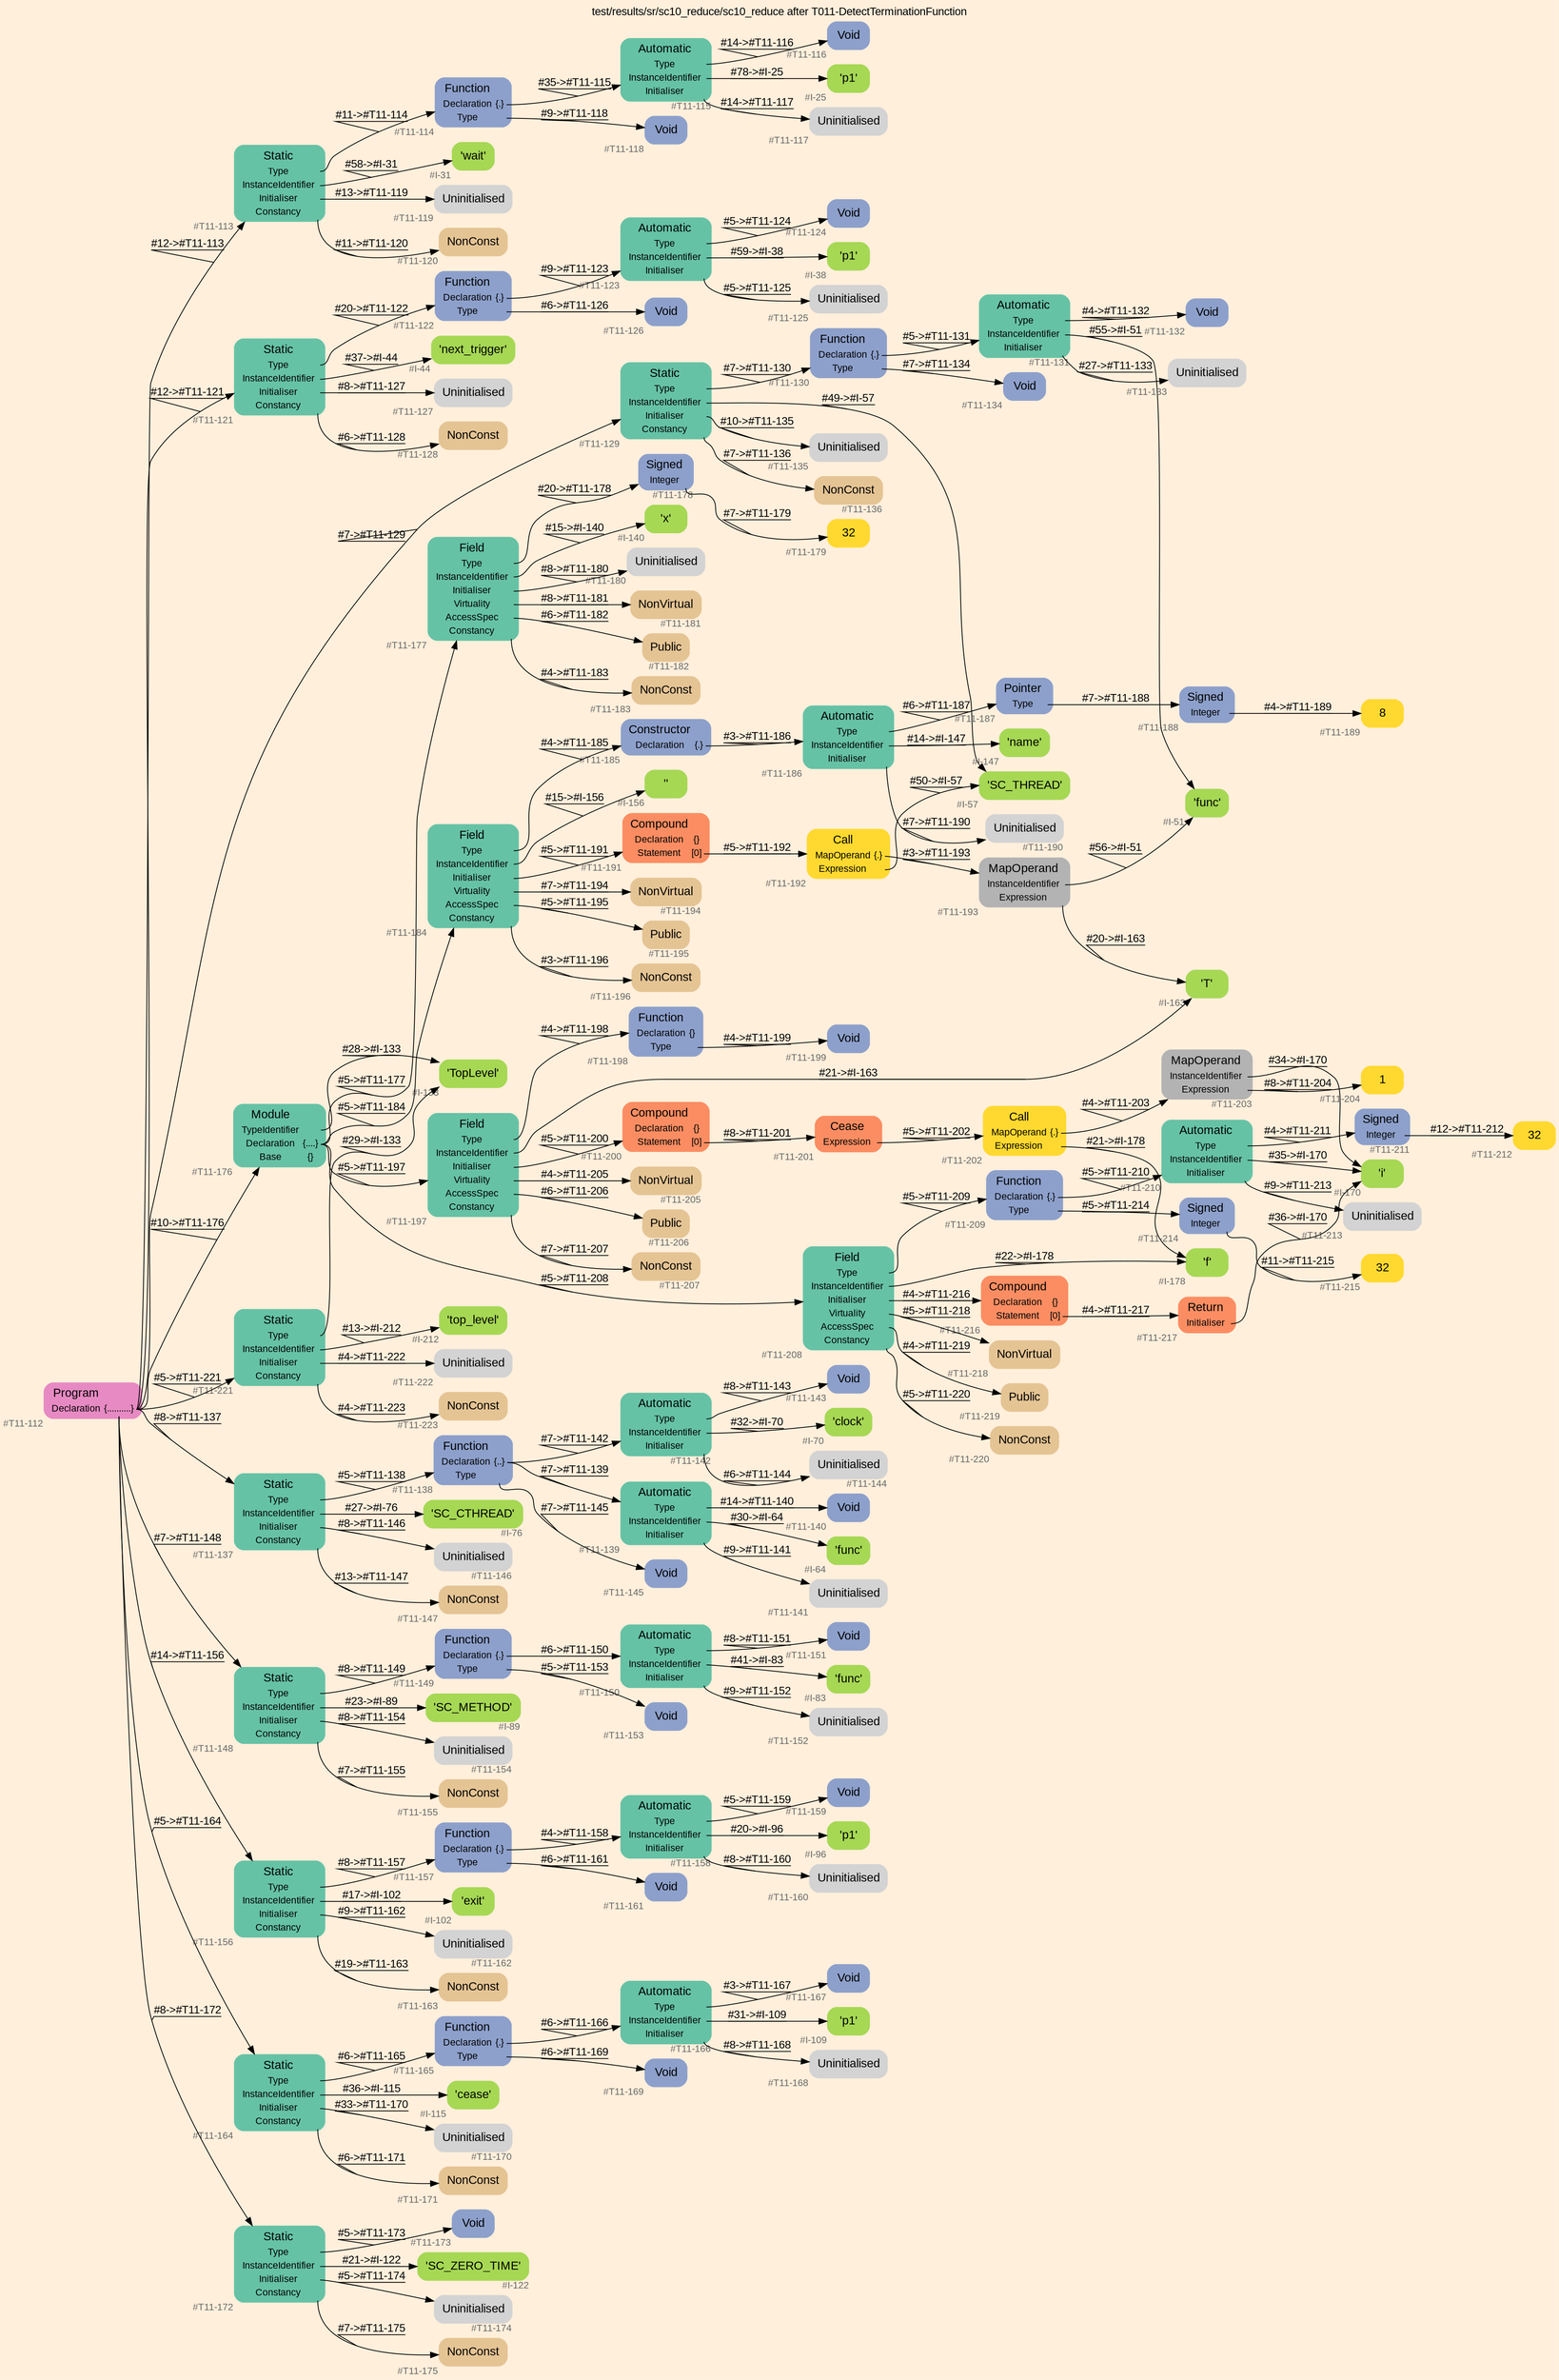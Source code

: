 digraph "test/results/sr/sc10_reduce/sc10_reduce after T011-DetectTerminationFunction" {
label = "test/results/sr/sc10_reduce/sc10_reduce after T011-DetectTerminationFunction"
labelloc = t
graph [
    rankdir = "LR"
    ranksep = 0.3
    bgcolor = antiquewhite1
    color = black
    fontcolor = black
    fontname = "Arial"
];
node [
    fontname = "Arial"
];
edge [
    fontname = "Arial"
];

// -------------------- node figure --------------------
// -------- block #T11-112 ----------
"#T11-112" [
    fillcolor = "/set28/4"
    xlabel = "#T11-112"
    fontsize = "12"
    fontcolor = grey40
    shape = "plaintext"
    label = <<TABLE BORDER="0" CELLBORDER="0" CELLSPACING="0">
     <TR><TD><FONT COLOR="black" POINT-SIZE="15">Program</FONT></TD></TR>
     <TR><TD><FONT COLOR="black" POINT-SIZE="12">Declaration</FONT></TD><TD PORT="port0"><FONT COLOR="black" POINT-SIZE="12">{..........}</FONT></TD></TR>
    </TABLE>>
    style = "rounded,filled"
];

// -------- block #T11-113 ----------
"#T11-113" [
    fillcolor = "/set28/1"
    xlabel = "#T11-113"
    fontsize = "12"
    fontcolor = grey40
    shape = "plaintext"
    label = <<TABLE BORDER="0" CELLBORDER="0" CELLSPACING="0">
     <TR><TD><FONT COLOR="black" POINT-SIZE="15">Static</FONT></TD></TR>
     <TR><TD><FONT COLOR="black" POINT-SIZE="12">Type</FONT></TD><TD PORT="port0"></TD></TR>
     <TR><TD><FONT COLOR="black" POINT-SIZE="12">InstanceIdentifier</FONT></TD><TD PORT="port1"></TD></TR>
     <TR><TD><FONT COLOR="black" POINT-SIZE="12">Initialiser</FONT></TD><TD PORT="port2"></TD></TR>
     <TR><TD><FONT COLOR="black" POINT-SIZE="12">Constancy</FONT></TD><TD PORT="port3"></TD></TR>
    </TABLE>>
    style = "rounded,filled"
];

// -------- block #T11-114 ----------
"#T11-114" [
    fillcolor = "/set28/3"
    xlabel = "#T11-114"
    fontsize = "12"
    fontcolor = grey40
    shape = "plaintext"
    label = <<TABLE BORDER="0" CELLBORDER="0" CELLSPACING="0">
     <TR><TD><FONT COLOR="black" POINT-SIZE="15">Function</FONT></TD></TR>
     <TR><TD><FONT COLOR="black" POINT-SIZE="12">Declaration</FONT></TD><TD PORT="port0"><FONT COLOR="black" POINT-SIZE="12">{.}</FONT></TD></TR>
     <TR><TD><FONT COLOR="black" POINT-SIZE="12">Type</FONT></TD><TD PORT="port1"></TD></TR>
    </TABLE>>
    style = "rounded,filled"
];

// -------- block #T11-115 ----------
"#T11-115" [
    fillcolor = "/set28/1"
    xlabel = "#T11-115"
    fontsize = "12"
    fontcolor = grey40
    shape = "plaintext"
    label = <<TABLE BORDER="0" CELLBORDER="0" CELLSPACING="0">
     <TR><TD><FONT COLOR="black" POINT-SIZE="15">Automatic</FONT></TD></TR>
     <TR><TD><FONT COLOR="black" POINT-SIZE="12">Type</FONT></TD><TD PORT="port0"></TD></TR>
     <TR><TD><FONT COLOR="black" POINT-SIZE="12">InstanceIdentifier</FONT></TD><TD PORT="port1"></TD></TR>
     <TR><TD><FONT COLOR="black" POINT-SIZE="12">Initialiser</FONT></TD><TD PORT="port2"></TD></TR>
    </TABLE>>
    style = "rounded,filled"
];

// -------- block #T11-116 ----------
"#T11-116" [
    fillcolor = "/set28/3"
    xlabel = "#T11-116"
    fontsize = "12"
    fontcolor = grey40
    shape = "plaintext"
    label = <<TABLE BORDER="0" CELLBORDER="0" CELLSPACING="0">
     <TR><TD><FONT COLOR="black" POINT-SIZE="15">Void</FONT></TD></TR>
    </TABLE>>
    style = "rounded,filled"
];

// -------- block #I-25 ----------
"#I-25" [
    fillcolor = "/set28/5"
    xlabel = "#I-25"
    fontsize = "12"
    fontcolor = grey40
    shape = "plaintext"
    label = <<TABLE BORDER="0" CELLBORDER="0" CELLSPACING="0">
     <TR><TD><FONT COLOR="black" POINT-SIZE="15">'p1'</FONT></TD></TR>
    </TABLE>>
    style = "rounded,filled"
];

// -------- block #T11-117 ----------
"#T11-117" [
    xlabel = "#T11-117"
    fontsize = "12"
    fontcolor = grey40
    shape = "plaintext"
    label = <<TABLE BORDER="0" CELLBORDER="0" CELLSPACING="0">
     <TR><TD><FONT COLOR="black" POINT-SIZE="15">Uninitialised</FONT></TD></TR>
    </TABLE>>
    style = "rounded,filled"
];

// -------- block #T11-118 ----------
"#T11-118" [
    fillcolor = "/set28/3"
    xlabel = "#T11-118"
    fontsize = "12"
    fontcolor = grey40
    shape = "plaintext"
    label = <<TABLE BORDER="0" CELLBORDER="0" CELLSPACING="0">
     <TR><TD><FONT COLOR="black" POINT-SIZE="15">Void</FONT></TD></TR>
    </TABLE>>
    style = "rounded,filled"
];

// -------- block #I-31 ----------
"#I-31" [
    fillcolor = "/set28/5"
    xlabel = "#I-31"
    fontsize = "12"
    fontcolor = grey40
    shape = "plaintext"
    label = <<TABLE BORDER="0" CELLBORDER="0" CELLSPACING="0">
     <TR><TD><FONT COLOR="black" POINT-SIZE="15">'wait'</FONT></TD></TR>
    </TABLE>>
    style = "rounded,filled"
];

// -------- block #T11-119 ----------
"#T11-119" [
    xlabel = "#T11-119"
    fontsize = "12"
    fontcolor = grey40
    shape = "plaintext"
    label = <<TABLE BORDER="0" CELLBORDER="0" CELLSPACING="0">
     <TR><TD><FONT COLOR="black" POINT-SIZE="15">Uninitialised</FONT></TD></TR>
    </TABLE>>
    style = "rounded,filled"
];

// -------- block #T11-120 ----------
"#T11-120" [
    fillcolor = "/set28/7"
    xlabel = "#T11-120"
    fontsize = "12"
    fontcolor = grey40
    shape = "plaintext"
    label = <<TABLE BORDER="0" CELLBORDER="0" CELLSPACING="0">
     <TR><TD><FONT COLOR="black" POINT-SIZE="15">NonConst</FONT></TD></TR>
    </TABLE>>
    style = "rounded,filled"
];

// -------- block #T11-121 ----------
"#T11-121" [
    fillcolor = "/set28/1"
    xlabel = "#T11-121"
    fontsize = "12"
    fontcolor = grey40
    shape = "plaintext"
    label = <<TABLE BORDER="0" CELLBORDER="0" CELLSPACING="0">
     <TR><TD><FONT COLOR="black" POINT-SIZE="15">Static</FONT></TD></TR>
     <TR><TD><FONT COLOR="black" POINT-SIZE="12">Type</FONT></TD><TD PORT="port0"></TD></TR>
     <TR><TD><FONT COLOR="black" POINT-SIZE="12">InstanceIdentifier</FONT></TD><TD PORT="port1"></TD></TR>
     <TR><TD><FONT COLOR="black" POINT-SIZE="12">Initialiser</FONT></TD><TD PORT="port2"></TD></TR>
     <TR><TD><FONT COLOR="black" POINT-SIZE="12">Constancy</FONT></TD><TD PORT="port3"></TD></TR>
    </TABLE>>
    style = "rounded,filled"
];

// -------- block #T11-122 ----------
"#T11-122" [
    fillcolor = "/set28/3"
    xlabel = "#T11-122"
    fontsize = "12"
    fontcolor = grey40
    shape = "plaintext"
    label = <<TABLE BORDER="0" CELLBORDER="0" CELLSPACING="0">
     <TR><TD><FONT COLOR="black" POINT-SIZE="15">Function</FONT></TD></TR>
     <TR><TD><FONT COLOR="black" POINT-SIZE="12">Declaration</FONT></TD><TD PORT="port0"><FONT COLOR="black" POINT-SIZE="12">{.}</FONT></TD></TR>
     <TR><TD><FONT COLOR="black" POINT-SIZE="12">Type</FONT></TD><TD PORT="port1"></TD></TR>
    </TABLE>>
    style = "rounded,filled"
];

// -------- block #T11-123 ----------
"#T11-123" [
    fillcolor = "/set28/1"
    xlabel = "#T11-123"
    fontsize = "12"
    fontcolor = grey40
    shape = "plaintext"
    label = <<TABLE BORDER="0" CELLBORDER="0" CELLSPACING="0">
     <TR><TD><FONT COLOR="black" POINT-SIZE="15">Automatic</FONT></TD></TR>
     <TR><TD><FONT COLOR="black" POINT-SIZE="12">Type</FONT></TD><TD PORT="port0"></TD></TR>
     <TR><TD><FONT COLOR="black" POINT-SIZE="12">InstanceIdentifier</FONT></TD><TD PORT="port1"></TD></TR>
     <TR><TD><FONT COLOR="black" POINT-SIZE="12">Initialiser</FONT></TD><TD PORT="port2"></TD></TR>
    </TABLE>>
    style = "rounded,filled"
];

// -------- block #T11-124 ----------
"#T11-124" [
    fillcolor = "/set28/3"
    xlabel = "#T11-124"
    fontsize = "12"
    fontcolor = grey40
    shape = "plaintext"
    label = <<TABLE BORDER="0" CELLBORDER="0" CELLSPACING="0">
     <TR><TD><FONT COLOR="black" POINT-SIZE="15">Void</FONT></TD></TR>
    </TABLE>>
    style = "rounded,filled"
];

// -------- block #I-38 ----------
"#I-38" [
    fillcolor = "/set28/5"
    xlabel = "#I-38"
    fontsize = "12"
    fontcolor = grey40
    shape = "plaintext"
    label = <<TABLE BORDER="0" CELLBORDER="0" CELLSPACING="0">
     <TR><TD><FONT COLOR="black" POINT-SIZE="15">'p1'</FONT></TD></TR>
    </TABLE>>
    style = "rounded,filled"
];

// -------- block #T11-125 ----------
"#T11-125" [
    xlabel = "#T11-125"
    fontsize = "12"
    fontcolor = grey40
    shape = "plaintext"
    label = <<TABLE BORDER="0" CELLBORDER="0" CELLSPACING="0">
     <TR><TD><FONT COLOR="black" POINT-SIZE="15">Uninitialised</FONT></TD></TR>
    </TABLE>>
    style = "rounded,filled"
];

// -------- block #T11-126 ----------
"#T11-126" [
    fillcolor = "/set28/3"
    xlabel = "#T11-126"
    fontsize = "12"
    fontcolor = grey40
    shape = "plaintext"
    label = <<TABLE BORDER="0" CELLBORDER="0" CELLSPACING="0">
     <TR><TD><FONT COLOR="black" POINT-SIZE="15">Void</FONT></TD></TR>
    </TABLE>>
    style = "rounded,filled"
];

// -------- block #I-44 ----------
"#I-44" [
    fillcolor = "/set28/5"
    xlabel = "#I-44"
    fontsize = "12"
    fontcolor = grey40
    shape = "plaintext"
    label = <<TABLE BORDER="0" CELLBORDER="0" CELLSPACING="0">
     <TR><TD><FONT COLOR="black" POINT-SIZE="15">'next_trigger'</FONT></TD></TR>
    </TABLE>>
    style = "rounded,filled"
];

// -------- block #T11-127 ----------
"#T11-127" [
    xlabel = "#T11-127"
    fontsize = "12"
    fontcolor = grey40
    shape = "plaintext"
    label = <<TABLE BORDER="0" CELLBORDER="0" CELLSPACING="0">
     <TR><TD><FONT COLOR="black" POINT-SIZE="15">Uninitialised</FONT></TD></TR>
    </TABLE>>
    style = "rounded,filled"
];

// -------- block #T11-128 ----------
"#T11-128" [
    fillcolor = "/set28/7"
    xlabel = "#T11-128"
    fontsize = "12"
    fontcolor = grey40
    shape = "plaintext"
    label = <<TABLE BORDER="0" CELLBORDER="0" CELLSPACING="0">
     <TR><TD><FONT COLOR="black" POINT-SIZE="15">NonConst</FONT></TD></TR>
    </TABLE>>
    style = "rounded,filled"
];

// -------- block #T11-129 ----------
"#T11-129" [
    fillcolor = "/set28/1"
    xlabel = "#T11-129"
    fontsize = "12"
    fontcolor = grey40
    shape = "plaintext"
    label = <<TABLE BORDER="0" CELLBORDER="0" CELLSPACING="0">
     <TR><TD><FONT COLOR="black" POINT-SIZE="15">Static</FONT></TD></TR>
     <TR><TD><FONT COLOR="black" POINT-SIZE="12">Type</FONT></TD><TD PORT="port0"></TD></TR>
     <TR><TD><FONT COLOR="black" POINT-SIZE="12">InstanceIdentifier</FONT></TD><TD PORT="port1"></TD></TR>
     <TR><TD><FONT COLOR="black" POINT-SIZE="12">Initialiser</FONT></TD><TD PORT="port2"></TD></TR>
     <TR><TD><FONT COLOR="black" POINT-SIZE="12">Constancy</FONT></TD><TD PORT="port3"></TD></TR>
    </TABLE>>
    style = "rounded,filled"
];

// -------- block #T11-130 ----------
"#T11-130" [
    fillcolor = "/set28/3"
    xlabel = "#T11-130"
    fontsize = "12"
    fontcolor = grey40
    shape = "plaintext"
    label = <<TABLE BORDER="0" CELLBORDER="0" CELLSPACING="0">
     <TR><TD><FONT COLOR="black" POINT-SIZE="15">Function</FONT></TD></TR>
     <TR><TD><FONT COLOR="black" POINT-SIZE="12">Declaration</FONT></TD><TD PORT="port0"><FONT COLOR="black" POINT-SIZE="12">{.}</FONT></TD></TR>
     <TR><TD><FONT COLOR="black" POINT-SIZE="12">Type</FONT></TD><TD PORT="port1"></TD></TR>
    </TABLE>>
    style = "rounded,filled"
];

// -------- block #T11-131 ----------
"#T11-131" [
    fillcolor = "/set28/1"
    xlabel = "#T11-131"
    fontsize = "12"
    fontcolor = grey40
    shape = "plaintext"
    label = <<TABLE BORDER="0" CELLBORDER="0" CELLSPACING="0">
     <TR><TD><FONT COLOR="black" POINT-SIZE="15">Automatic</FONT></TD></TR>
     <TR><TD><FONT COLOR="black" POINT-SIZE="12">Type</FONT></TD><TD PORT="port0"></TD></TR>
     <TR><TD><FONT COLOR="black" POINT-SIZE="12">InstanceIdentifier</FONT></TD><TD PORT="port1"></TD></TR>
     <TR><TD><FONT COLOR="black" POINT-SIZE="12">Initialiser</FONT></TD><TD PORT="port2"></TD></TR>
    </TABLE>>
    style = "rounded,filled"
];

// -------- block #T11-132 ----------
"#T11-132" [
    fillcolor = "/set28/3"
    xlabel = "#T11-132"
    fontsize = "12"
    fontcolor = grey40
    shape = "plaintext"
    label = <<TABLE BORDER="0" CELLBORDER="0" CELLSPACING="0">
     <TR><TD><FONT COLOR="black" POINT-SIZE="15">Void</FONT></TD></TR>
    </TABLE>>
    style = "rounded,filled"
];

// -------- block #I-51 ----------
"#I-51" [
    fillcolor = "/set28/5"
    xlabel = "#I-51"
    fontsize = "12"
    fontcolor = grey40
    shape = "plaintext"
    label = <<TABLE BORDER="0" CELLBORDER="0" CELLSPACING="0">
     <TR><TD><FONT COLOR="black" POINT-SIZE="15">'func'</FONT></TD></TR>
    </TABLE>>
    style = "rounded,filled"
];

// -------- block #T11-133 ----------
"#T11-133" [
    xlabel = "#T11-133"
    fontsize = "12"
    fontcolor = grey40
    shape = "plaintext"
    label = <<TABLE BORDER="0" CELLBORDER="0" CELLSPACING="0">
     <TR><TD><FONT COLOR="black" POINT-SIZE="15">Uninitialised</FONT></TD></TR>
    </TABLE>>
    style = "rounded,filled"
];

// -------- block #T11-134 ----------
"#T11-134" [
    fillcolor = "/set28/3"
    xlabel = "#T11-134"
    fontsize = "12"
    fontcolor = grey40
    shape = "plaintext"
    label = <<TABLE BORDER="0" CELLBORDER="0" CELLSPACING="0">
     <TR><TD><FONT COLOR="black" POINT-SIZE="15">Void</FONT></TD></TR>
    </TABLE>>
    style = "rounded,filled"
];

// -------- block #I-57 ----------
"#I-57" [
    fillcolor = "/set28/5"
    xlabel = "#I-57"
    fontsize = "12"
    fontcolor = grey40
    shape = "plaintext"
    label = <<TABLE BORDER="0" CELLBORDER="0" CELLSPACING="0">
     <TR><TD><FONT COLOR="black" POINT-SIZE="15">'SC_THREAD'</FONT></TD></TR>
    </TABLE>>
    style = "rounded,filled"
];

// -------- block #T11-135 ----------
"#T11-135" [
    xlabel = "#T11-135"
    fontsize = "12"
    fontcolor = grey40
    shape = "plaintext"
    label = <<TABLE BORDER="0" CELLBORDER="0" CELLSPACING="0">
     <TR><TD><FONT COLOR="black" POINT-SIZE="15">Uninitialised</FONT></TD></TR>
    </TABLE>>
    style = "rounded,filled"
];

// -------- block #T11-136 ----------
"#T11-136" [
    fillcolor = "/set28/7"
    xlabel = "#T11-136"
    fontsize = "12"
    fontcolor = grey40
    shape = "plaintext"
    label = <<TABLE BORDER="0" CELLBORDER="0" CELLSPACING="0">
     <TR><TD><FONT COLOR="black" POINT-SIZE="15">NonConst</FONT></TD></TR>
    </TABLE>>
    style = "rounded,filled"
];

// -------- block #T11-137 ----------
"#T11-137" [
    fillcolor = "/set28/1"
    xlabel = "#T11-137"
    fontsize = "12"
    fontcolor = grey40
    shape = "plaintext"
    label = <<TABLE BORDER="0" CELLBORDER="0" CELLSPACING="0">
     <TR><TD><FONT COLOR="black" POINT-SIZE="15">Static</FONT></TD></TR>
     <TR><TD><FONT COLOR="black" POINT-SIZE="12">Type</FONT></TD><TD PORT="port0"></TD></TR>
     <TR><TD><FONT COLOR="black" POINT-SIZE="12">InstanceIdentifier</FONT></TD><TD PORT="port1"></TD></TR>
     <TR><TD><FONT COLOR="black" POINT-SIZE="12">Initialiser</FONT></TD><TD PORT="port2"></TD></TR>
     <TR><TD><FONT COLOR="black" POINT-SIZE="12">Constancy</FONT></TD><TD PORT="port3"></TD></TR>
    </TABLE>>
    style = "rounded,filled"
];

// -------- block #T11-138 ----------
"#T11-138" [
    fillcolor = "/set28/3"
    xlabel = "#T11-138"
    fontsize = "12"
    fontcolor = grey40
    shape = "plaintext"
    label = <<TABLE BORDER="0" CELLBORDER="0" CELLSPACING="0">
     <TR><TD><FONT COLOR="black" POINT-SIZE="15">Function</FONT></TD></TR>
     <TR><TD><FONT COLOR="black" POINT-SIZE="12">Declaration</FONT></TD><TD PORT="port0"><FONT COLOR="black" POINT-SIZE="12">{..}</FONT></TD></TR>
     <TR><TD><FONT COLOR="black" POINT-SIZE="12">Type</FONT></TD><TD PORT="port1"></TD></TR>
    </TABLE>>
    style = "rounded,filled"
];

// -------- block #T11-139 ----------
"#T11-139" [
    fillcolor = "/set28/1"
    xlabel = "#T11-139"
    fontsize = "12"
    fontcolor = grey40
    shape = "plaintext"
    label = <<TABLE BORDER="0" CELLBORDER="0" CELLSPACING="0">
     <TR><TD><FONT COLOR="black" POINT-SIZE="15">Automatic</FONT></TD></TR>
     <TR><TD><FONT COLOR="black" POINT-SIZE="12">Type</FONT></TD><TD PORT="port0"></TD></TR>
     <TR><TD><FONT COLOR="black" POINT-SIZE="12">InstanceIdentifier</FONT></TD><TD PORT="port1"></TD></TR>
     <TR><TD><FONT COLOR="black" POINT-SIZE="12">Initialiser</FONT></TD><TD PORT="port2"></TD></TR>
    </TABLE>>
    style = "rounded,filled"
];

// -------- block #T11-140 ----------
"#T11-140" [
    fillcolor = "/set28/3"
    xlabel = "#T11-140"
    fontsize = "12"
    fontcolor = grey40
    shape = "plaintext"
    label = <<TABLE BORDER="0" CELLBORDER="0" CELLSPACING="0">
     <TR><TD><FONT COLOR="black" POINT-SIZE="15">Void</FONT></TD></TR>
    </TABLE>>
    style = "rounded,filled"
];

// -------- block #I-64 ----------
"#I-64" [
    fillcolor = "/set28/5"
    xlabel = "#I-64"
    fontsize = "12"
    fontcolor = grey40
    shape = "plaintext"
    label = <<TABLE BORDER="0" CELLBORDER="0" CELLSPACING="0">
     <TR><TD><FONT COLOR="black" POINT-SIZE="15">'func'</FONT></TD></TR>
    </TABLE>>
    style = "rounded,filled"
];

// -------- block #T11-141 ----------
"#T11-141" [
    xlabel = "#T11-141"
    fontsize = "12"
    fontcolor = grey40
    shape = "plaintext"
    label = <<TABLE BORDER="0" CELLBORDER="0" CELLSPACING="0">
     <TR><TD><FONT COLOR="black" POINT-SIZE="15">Uninitialised</FONT></TD></TR>
    </TABLE>>
    style = "rounded,filled"
];

// -------- block #T11-142 ----------
"#T11-142" [
    fillcolor = "/set28/1"
    xlabel = "#T11-142"
    fontsize = "12"
    fontcolor = grey40
    shape = "plaintext"
    label = <<TABLE BORDER="0" CELLBORDER="0" CELLSPACING="0">
     <TR><TD><FONT COLOR="black" POINT-SIZE="15">Automatic</FONT></TD></TR>
     <TR><TD><FONT COLOR="black" POINT-SIZE="12">Type</FONT></TD><TD PORT="port0"></TD></TR>
     <TR><TD><FONT COLOR="black" POINT-SIZE="12">InstanceIdentifier</FONT></TD><TD PORT="port1"></TD></TR>
     <TR><TD><FONT COLOR="black" POINT-SIZE="12">Initialiser</FONT></TD><TD PORT="port2"></TD></TR>
    </TABLE>>
    style = "rounded,filled"
];

// -------- block #T11-143 ----------
"#T11-143" [
    fillcolor = "/set28/3"
    xlabel = "#T11-143"
    fontsize = "12"
    fontcolor = grey40
    shape = "plaintext"
    label = <<TABLE BORDER="0" CELLBORDER="0" CELLSPACING="0">
     <TR><TD><FONT COLOR="black" POINT-SIZE="15">Void</FONT></TD></TR>
    </TABLE>>
    style = "rounded,filled"
];

// -------- block #I-70 ----------
"#I-70" [
    fillcolor = "/set28/5"
    xlabel = "#I-70"
    fontsize = "12"
    fontcolor = grey40
    shape = "plaintext"
    label = <<TABLE BORDER="0" CELLBORDER="0" CELLSPACING="0">
     <TR><TD><FONT COLOR="black" POINT-SIZE="15">'clock'</FONT></TD></TR>
    </TABLE>>
    style = "rounded,filled"
];

// -------- block #T11-144 ----------
"#T11-144" [
    xlabel = "#T11-144"
    fontsize = "12"
    fontcolor = grey40
    shape = "plaintext"
    label = <<TABLE BORDER="0" CELLBORDER="0" CELLSPACING="0">
     <TR><TD><FONT COLOR="black" POINT-SIZE="15">Uninitialised</FONT></TD></TR>
    </TABLE>>
    style = "rounded,filled"
];

// -------- block #T11-145 ----------
"#T11-145" [
    fillcolor = "/set28/3"
    xlabel = "#T11-145"
    fontsize = "12"
    fontcolor = grey40
    shape = "plaintext"
    label = <<TABLE BORDER="0" CELLBORDER="0" CELLSPACING="0">
     <TR><TD><FONT COLOR="black" POINT-SIZE="15">Void</FONT></TD></TR>
    </TABLE>>
    style = "rounded,filled"
];

// -------- block #I-76 ----------
"#I-76" [
    fillcolor = "/set28/5"
    xlabel = "#I-76"
    fontsize = "12"
    fontcolor = grey40
    shape = "plaintext"
    label = <<TABLE BORDER="0" CELLBORDER="0" CELLSPACING="0">
     <TR><TD><FONT COLOR="black" POINT-SIZE="15">'SC_CTHREAD'</FONT></TD></TR>
    </TABLE>>
    style = "rounded,filled"
];

// -------- block #T11-146 ----------
"#T11-146" [
    xlabel = "#T11-146"
    fontsize = "12"
    fontcolor = grey40
    shape = "plaintext"
    label = <<TABLE BORDER="0" CELLBORDER="0" CELLSPACING="0">
     <TR><TD><FONT COLOR="black" POINT-SIZE="15">Uninitialised</FONT></TD></TR>
    </TABLE>>
    style = "rounded,filled"
];

// -------- block #T11-147 ----------
"#T11-147" [
    fillcolor = "/set28/7"
    xlabel = "#T11-147"
    fontsize = "12"
    fontcolor = grey40
    shape = "plaintext"
    label = <<TABLE BORDER="0" CELLBORDER="0" CELLSPACING="0">
     <TR><TD><FONT COLOR="black" POINT-SIZE="15">NonConst</FONT></TD></TR>
    </TABLE>>
    style = "rounded,filled"
];

// -------- block #T11-148 ----------
"#T11-148" [
    fillcolor = "/set28/1"
    xlabel = "#T11-148"
    fontsize = "12"
    fontcolor = grey40
    shape = "plaintext"
    label = <<TABLE BORDER="0" CELLBORDER="0" CELLSPACING="0">
     <TR><TD><FONT COLOR="black" POINT-SIZE="15">Static</FONT></TD></TR>
     <TR><TD><FONT COLOR="black" POINT-SIZE="12">Type</FONT></TD><TD PORT="port0"></TD></TR>
     <TR><TD><FONT COLOR="black" POINT-SIZE="12">InstanceIdentifier</FONT></TD><TD PORT="port1"></TD></TR>
     <TR><TD><FONT COLOR="black" POINT-SIZE="12">Initialiser</FONT></TD><TD PORT="port2"></TD></TR>
     <TR><TD><FONT COLOR="black" POINT-SIZE="12">Constancy</FONT></TD><TD PORT="port3"></TD></TR>
    </TABLE>>
    style = "rounded,filled"
];

// -------- block #T11-149 ----------
"#T11-149" [
    fillcolor = "/set28/3"
    xlabel = "#T11-149"
    fontsize = "12"
    fontcolor = grey40
    shape = "plaintext"
    label = <<TABLE BORDER="0" CELLBORDER="0" CELLSPACING="0">
     <TR><TD><FONT COLOR="black" POINT-SIZE="15">Function</FONT></TD></TR>
     <TR><TD><FONT COLOR="black" POINT-SIZE="12">Declaration</FONT></TD><TD PORT="port0"><FONT COLOR="black" POINT-SIZE="12">{.}</FONT></TD></TR>
     <TR><TD><FONT COLOR="black" POINT-SIZE="12">Type</FONT></TD><TD PORT="port1"></TD></TR>
    </TABLE>>
    style = "rounded,filled"
];

// -------- block #T11-150 ----------
"#T11-150" [
    fillcolor = "/set28/1"
    xlabel = "#T11-150"
    fontsize = "12"
    fontcolor = grey40
    shape = "plaintext"
    label = <<TABLE BORDER="0" CELLBORDER="0" CELLSPACING="0">
     <TR><TD><FONT COLOR="black" POINT-SIZE="15">Automatic</FONT></TD></TR>
     <TR><TD><FONT COLOR="black" POINT-SIZE="12">Type</FONT></TD><TD PORT="port0"></TD></TR>
     <TR><TD><FONT COLOR="black" POINT-SIZE="12">InstanceIdentifier</FONT></TD><TD PORT="port1"></TD></TR>
     <TR><TD><FONT COLOR="black" POINT-SIZE="12">Initialiser</FONT></TD><TD PORT="port2"></TD></TR>
    </TABLE>>
    style = "rounded,filled"
];

// -------- block #T11-151 ----------
"#T11-151" [
    fillcolor = "/set28/3"
    xlabel = "#T11-151"
    fontsize = "12"
    fontcolor = grey40
    shape = "plaintext"
    label = <<TABLE BORDER="0" CELLBORDER="0" CELLSPACING="0">
     <TR><TD><FONT COLOR="black" POINT-SIZE="15">Void</FONT></TD></TR>
    </TABLE>>
    style = "rounded,filled"
];

// -------- block #I-83 ----------
"#I-83" [
    fillcolor = "/set28/5"
    xlabel = "#I-83"
    fontsize = "12"
    fontcolor = grey40
    shape = "plaintext"
    label = <<TABLE BORDER="0" CELLBORDER="0" CELLSPACING="0">
     <TR><TD><FONT COLOR="black" POINT-SIZE="15">'func'</FONT></TD></TR>
    </TABLE>>
    style = "rounded,filled"
];

// -------- block #T11-152 ----------
"#T11-152" [
    xlabel = "#T11-152"
    fontsize = "12"
    fontcolor = grey40
    shape = "plaintext"
    label = <<TABLE BORDER="0" CELLBORDER="0" CELLSPACING="0">
     <TR><TD><FONT COLOR="black" POINT-SIZE="15">Uninitialised</FONT></TD></TR>
    </TABLE>>
    style = "rounded,filled"
];

// -------- block #T11-153 ----------
"#T11-153" [
    fillcolor = "/set28/3"
    xlabel = "#T11-153"
    fontsize = "12"
    fontcolor = grey40
    shape = "plaintext"
    label = <<TABLE BORDER="0" CELLBORDER="0" CELLSPACING="0">
     <TR><TD><FONT COLOR="black" POINT-SIZE="15">Void</FONT></TD></TR>
    </TABLE>>
    style = "rounded,filled"
];

// -------- block #I-89 ----------
"#I-89" [
    fillcolor = "/set28/5"
    xlabel = "#I-89"
    fontsize = "12"
    fontcolor = grey40
    shape = "plaintext"
    label = <<TABLE BORDER="0" CELLBORDER="0" CELLSPACING="0">
     <TR><TD><FONT COLOR="black" POINT-SIZE="15">'SC_METHOD'</FONT></TD></TR>
    </TABLE>>
    style = "rounded,filled"
];

// -------- block #T11-154 ----------
"#T11-154" [
    xlabel = "#T11-154"
    fontsize = "12"
    fontcolor = grey40
    shape = "plaintext"
    label = <<TABLE BORDER="0" CELLBORDER="0" CELLSPACING="0">
     <TR><TD><FONT COLOR="black" POINT-SIZE="15">Uninitialised</FONT></TD></TR>
    </TABLE>>
    style = "rounded,filled"
];

// -------- block #T11-155 ----------
"#T11-155" [
    fillcolor = "/set28/7"
    xlabel = "#T11-155"
    fontsize = "12"
    fontcolor = grey40
    shape = "plaintext"
    label = <<TABLE BORDER="0" CELLBORDER="0" CELLSPACING="0">
     <TR><TD><FONT COLOR="black" POINT-SIZE="15">NonConst</FONT></TD></TR>
    </TABLE>>
    style = "rounded,filled"
];

// -------- block #T11-156 ----------
"#T11-156" [
    fillcolor = "/set28/1"
    xlabel = "#T11-156"
    fontsize = "12"
    fontcolor = grey40
    shape = "plaintext"
    label = <<TABLE BORDER="0" CELLBORDER="0" CELLSPACING="0">
     <TR><TD><FONT COLOR="black" POINT-SIZE="15">Static</FONT></TD></TR>
     <TR><TD><FONT COLOR="black" POINT-SIZE="12">Type</FONT></TD><TD PORT="port0"></TD></TR>
     <TR><TD><FONT COLOR="black" POINT-SIZE="12">InstanceIdentifier</FONT></TD><TD PORT="port1"></TD></TR>
     <TR><TD><FONT COLOR="black" POINT-SIZE="12">Initialiser</FONT></TD><TD PORT="port2"></TD></TR>
     <TR><TD><FONT COLOR="black" POINT-SIZE="12">Constancy</FONT></TD><TD PORT="port3"></TD></TR>
    </TABLE>>
    style = "rounded,filled"
];

// -------- block #T11-157 ----------
"#T11-157" [
    fillcolor = "/set28/3"
    xlabel = "#T11-157"
    fontsize = "12"
    fontcolor = grey40
    shape = "plaintext"
    label = <<TABLE BORDER="0" CELLBORDER="0" CELLSPACING="0">
     <TR><TD><FONT COLOR="black" POINT-SIZE="15">Function</FONT></TD></TR>
     <TR><TD><FONT COLOR="black" POINT-SIZE="12">Declaration</FONT></TD><TD PORT="port0"><FONT COLOR="black" POINT-SIZE="12">{.}</FONT></TD></TR>
     <TR><TD><FONT COLOR="black" POINT-SIZE="12">Type</FONT></TD><TD PORT="port1"></TD></TR>
    </TABLE>>
    style = "rounded,filled"
];

// -------- block #T11-158 ----------
"#T11-158" [
    fillcolor = "/set28/1"
    xlabel = "#T11-158"
    fontsize = "12"
    fontcolor = grey40
    shape = "plaintext"
    label = <<TABLE BORDER="0" CELLBORDER="0" CELLSPACING="0">
     <TR><TD><FONT COLOR="black" POINT-SIZE="15">Automatic</FONT></TD></TR>
     <TR><TD><FONT COLOR="black" POINT-SIZE="12">Type</FONT></TD><TD PORT="port0"></TD></TR>
     <TR><TD><FONT COLOR="black" POINT-SIZE="12">InstanceIdentifier</FONT></TD><TD PORT="port1"></TD></TR>
     <TR><TD><FONT COLOR="black" POINT-SIZE="12">Initialiser</FONT></TD><TD PORT="port2"></TD></TR>
    </TABLE>>
    style = "rounded,filled"
];

// -------- block #T11-159 ----------
"#T11-159" [
    fillcolor = "/set28/3"
    xlabel = "#T11-159"
    fontsize = "12"
    fontcolor = grey40
    shape = "plaintext"
    label = <<TABLE BORDER="0" CELLBORDER="0" CELLSPACING="0">
     <TR><TD><FONT COLOR="black" POINT-SIZE="15">Void</FONT></TD></TR>
    </TABLE>>
    style = "rounded,filled"
];

// -------- block #I-96 ----------
"#I-96" [
    fillcolor = "/set28/5"
    xlabel = "#I-96"
    fontsize = "12"
    fontcolor = grey40
    shape = "plaintext"
    label = <<TABLE BORDER="0" CELLBORDER="0" CELLSPACING="0">
     <TR><TD><FONT COLOR="black" POINT-SIZE="15">'p1'</FONT></TD></TR>
    </TABLE>>
    style = "rounded,filled"
];

// -------- block #T11-160 ----------
"#T11-160" [
    xlabel = "#T11-160"
    fontsize = "12"
    fontcolor = grey40
    shape = "plaintext"
    label = <<TABLE BORDER="0" CELLBORDER="0" CELLSPACING="0">
     <TR><TD><FONT COLOR="black" POINT-SIZE="15">Uninitialised</FONT></TD></TR>
    </TABLE>>
    style = "rounded,filled"
];

// -------- block #T11-161 ----------
"#T11-161" [
    fillcolor = "/set28/3"
    xlabel = "#T11-161"
    fontsize = "12"
    fontcolor = grey40
    shape = "plaintext"
    label = <<TABLE BORDER="0" CELLBORDER="0" CELLSPACING="0">
     <TR><TD><FONT COLOR="black" POINT-SIZE="15">Void</FONT></TD></TR>
    </TABLE>>
    style = "rounded,filled"
];

// -------- block #I-102 ----------
"#I-102" [
    fillcolor = "/set28/5"
    xlabel = "#I-102"
    fontsize = "12"
    fontcolor = grey40
    shape = "plaintext"
    label = <<TABLE BORDER="0" CELLBORDER="0" CELLSPACING="0">
     <TR><TD><FONT COLOR="black" POINT-SIZE="15">'exit'</FONT></TD></TR>
    </TABLE>>
    style = "rounded,filled"
];

// -------- block #T11-162 ----------
"#T11-162" [
    xlabel = "#T11-162"
    fontsize = "12"
    fontcolor = grey40
    shape = "plaintext"
    label = <<TABLE BORDER="0" CELLBORDER="0" CELLSPACING="0">
     <TR><TD><FONT COLOR="black" POINT-SIZE="15">Uninitialised</FONT></TD></TR>
    </TABLE>>
    style = "rounded,filled"
];

// -------- block #T11-163 ----------
"#T11-163" [
    fillcolor = "/set28/7"
    xlabel = "#T11-163"
    fontsize = "12"
    fontcolor = grey40
    shape = "plaintext"
    label = <<TABLE BORDER="0" CELLBORDER="0" CELLSPACING="0">
     <TR><TD><FONT COLOR="black" POINT-SIZE="15">NonConst</FONT></TD></TR>
    </TABLE>>
    style = "rounded,filled"
];

// -------- block #T11-164 ----------
"#T11-164" [
    fillcolor = "/set28/1"
    xlabel = "#T11-164"
    fontsize = "12"
    fontcolor = grey40
    shape = "plaintext"
    label = <<TABLE BORDER="0" CELLBORDER="0" CELLSPACING="0">
     <TR><TD><FONT COLOR="black" POINT-SIZE="15">Static</FONT></TD></TR>
     <TR><TD><FONT COLOR="black" POINT-SIZE="12">Type</FONT></TD><TD PORT="port0"></TD></TR>
     <TR><TD><FONT COLOR="black" POINT-SIZE="12">InstanceIdentifier</FONT></TD><TD PORT="port1"></TD></TR>
     <TR><TD><FONT COLOR="black" POINT-SIZE="12">Initialiser</FONT></TD><TD PORT="port2"></TD></TR>
     <TR><TD><FONT COLOR="black" POINT-SIZE="12">Constancy</FONT></TD><TD PORT="port3"></TD></TR>
    </TABLE>>
    style = "rounded,filled"
];

// -------- block #T11-165 ----------
"#T11-165" [
    fillcolor = "/set28/3"
    xlabel = "#T11-165"
    fontsize = "12"
    fontcolor = grey40
    shape = "plaintext"
    label = <<TABLE BORDER="0" CELLBORDER="0" CELLSPACING="0">
     <TR><TD><FONT COLOR="black" POINT-SIZE="15">Function</FONT></TD></TR>
     <TR><TD><FONT COLOR="black" POINT-SIZE="12">Declaration</FONT></TD><TD PORT="port0"><FONT COLOR="black" POINT-SIZE="12">{.}</FONT></TD></TR>
     <TR><TD><FONT COLOR="black" POINT-SIZE="12">Type</FONT></TD><TD PORT="port1"></TD></TR>
    </TABLE>>
    style = "rounded,filled"
];

// -------- block #T11-166 ----------
"#T11-166" [
    fillcolor = "/set28/1"
    xlabel = "#T11-166"
    fontsize = "12"
    fontcolor = grey40
    shape = "plaintext"
    label = <<TABLE BORDER="0" CELLBORDER="0" CELLSPACING="0">
     <TR><TD><FONT COLOR="black" POINT-SIZE="15">Automatic</FONT></TD></TR>
     <TR><TD><FONT COLOR="black" POINT-SIZE="12">Type</FONT></TD><TD PORT="port0"></TD></TR>
     <TR><TD><FONT COLOR="black" POINT-SIZE="12">InstanceIdentifier</FONT></TD><TD PORT="port1"></TD></TR>
     <TR><TD><FONT COLOR="black" POINT-SIZE="12">Initialiser</FONT></TD><TD PORT="port2"></TD></TR>
    </TABLE>>
    style = "rounded,filled"
];

// -------- block #T11-167 ----------
"#T11-167" [
    fillcolor = "/set28/3"
    xlabel = "#T11-167"
    fontsize = "12"
    fontcolor = grey40
    shape = "plaintext"
    label = <<TABLE BORDER="0" CELLBORDER="0" CELLSPACING="0">
     <TR><TD><FONT COLOR="black" POINT-SIZE="15">Void</FONT></TD></TR>
    </TABLE>>
    style = "rounded,filled"
];

// -------- block #I-109 ----------
"#I-109" [
    fillcolor = "/set28/5"
    xlabel = "#I-109"
    fontsize = "12"
    fontcolor = grey40
    shape = "plaintext"
    label = <<TABLE BORDER="0" CELLBORDER="0" CELLSPACING="0">
     <TR><TD><FONT COLOR="black" POINT-SIZE="15">'p1'</FONT></TD></TR>
    </TABLE>>
    style = "rounded,filled"
];

// -------- block #T11-168 ----------
"#T11-168" [
    xlabel = "#T11-168"
    fontsize = "12"
    fontcolor = grey40
    shape = "plaintext"
    label = <<TABLE BORDER="0" CELLBORDER="0" CELLSPACING="0">
     <TR><TD><FONT COLOR="black" POINT-SIZE="15">Uninitialised</FONT></TD></TR>
    </TABLE>>
    style = "rounded,filled"
];

// -------- block #T11-169 ----------
"#T11-169" [
    fillcolor = "/set28/3"
    xlabel = "#T11-169"
    fontsize = "12"
    fontcolor = grey40
    shape = "plaintext"
    label = <<TABLE BORDER="0" CELLBORDER="0" CELLSPACING="0">
     <TR><TD><FONT COLOR="black" POINT-SIZE="15">Void</FONT></TD></TR>
    </TABLE>>
    style = "rounded,filled"
];

// -------- block #I-115 ----------
"#I-115" [
    fillcolor = "/set28/5"
    xlabel = "#I-115"
    fontsize = "12"
    fontcolor = grey40
    shape = "plaintext"
    label = <<TABLE BORDER="0" CELLBORDER="0" CELLSPACING="0">
     <TR><TD><FONT COLOR="black" POINT-SIZE="15">'cease'</FONT></TD></TR>
    </TABLE>>
    style = "rounded,filled"
];

// -------- block #T11-170 ----------
"#T11-170" [
    xlabel = "#T11-170"
    fontsize = "12"
    fontcolor = grey40
    shape = "plaintext"
    label = <<TABLE BORDER="0" CELLBORDER="0" CELLSPACING="0">
     <TR><TD><FONT COLOR="black" POINT-SIZE="15">Uninitialised</FONT></TD></TR>
    </TABLE>>
    style = "rounded,filled"
];

// -------- block #T11-171 ----------
"#T11-171" [
    fillcolor = "/set28/7"
    xlabel = "#T11-171"
    fontsize = "12"
    fontcolor = grey40
    shape = "plaintext"
    label = <<TABLE BORDER="0" CELLBORDER="0" CELLSPACING="0">
     <TR><TD><FONT COLOR="black" POINT-SIZE="15">NonConst</FONT></TD></TR>
    </TABLE>>
    style = "rounded,filled"
];

// -------- block #T11-172 ----------
"#T11-172" [
    fillcolor = "/set28/1"
    xlabel = "#T11-172"
    fontsize = "12"
    fontcolor = grey40
    shape = "plaintext"
    label = <<TABLE BORDER="0" CELLBORDER="0" CELLSPACING="0">
     <TR><TD><FONT COLOR="black" POINT-SIZE="15">Static</FONT></TD></TR>
     <TR><TD><FONT COLOR="black" POINT-SIZE="12">Type</FONT></TD><TD PORT="port0"></TD></TR>
     <TR><TD><FONT COLOR="black" POINT-SIZE="12">InstanceIdentifier</FONT></TD><TD PORT="port1"></TD></TR>
     <TR><TD><FONT COLOR="black" POINT-SIZE="12">Initialiser</FONT></TD><TD PORT="port2"></TD></TR>
     <TR><TD><FONT COLOR="black" POINT-SIZE="12">Constancy</FONT></TD><TD PORT="port3"></TD></TR>
    </TABLE>>
    style = "rounded,filled"
];

// -------- block #T11-173 ----------
"#T11-173" [
    fillcolor = "/set28/3"
    xlabel = "#T11-173"
    fontsize = "12"
    fontcolor = grey40
    shape = "plaintext"
    label = <<TABLE BORDER="0" CELLBORDER="0" CELLSPACING="0">
     <TR><TD><FONT COLOR="black" POINT-SIZE="15">Void</FONT></TD></TR>
    </TABLE>>
    style = "rounded,filled"
];

// -------- block #I-122 ----------
"#I-122" [
    fillcolor = "/set28/5"
    xlabel = "#I-122"
    fontsize = "12"
    fontcolor = grey40
    shape = "plaintext"
    label = <<TABLE BORDER="0" CELLBORDER="0" CELLSPACING="0">
     <TR><TD><FONT COLOR="black" POINT-SIZE="15">'SC_ZERO_TIME'</FONT></TD></TR>
    </TABLE>>
    style = "rounded,filled"
];

// -------- block #T11-174 ----------
"#T11-174" [
    xlabel = "#T11-174"
    fontsize = "12"
    fontcolor = grey40
    shape = "plaintext"
    label = <<TABLE BORDER="0" CELLBORDER="0" CELLSPACING="0">
     <TR><TD><FONT COLOR="black" POINT-SIZE="15">Uninitialised</FONT></TD></TR>
    </TABLE>>
    style = "rounded,filled"
];

// -------- block #T11-175 ----------
"#T11-175" [
    fillcolor = "/set28/7"
    xlabel = "#T11-175"
    fontsize = "12"
    fontcolor = grey40
    shape = "plaintext"
    label = <<TABLE BORDER="0" CELLBORDER="0" CELLSPACING="0">
     <TR><TD><FONT COLOR="black" POINT-SIZE="15">NonConst</FONT></TD></TR>
    </TABLE>>
    style = "rounded,filled"
];

// -------- block #T11-176 ----------
"#T11-176" [
    fillcolor = "/set28/1"
    xlabel = "#T11-176"
    fontsize = "12"
    fontcolor = grey40
    shape = "plaintext"
    label = <<TABLE BORDER="0" CELLBORDER="0" CELLSPACING="0">
     <TR><TD><FONT COLOR="black" POINT-SIZE="15">Module</FONT></TD></TR>
     <TR><TD><FONT COLOR="black" POINT-SIZE="12">TypeIdentifier</FONT></TD><TD PORT="port0"></TD></TR>
     <TR><TD><FONT COLOR="black" POINT-SIZE="12">Declaration</FONT></TD><TD PORT="port1"><FONT COLOR="black" POINT-SIZE="12">{....}</FONT></TD></TR>
     <TR><TD><FONT COLOR="black" POINT-SIZE="12">Base</FONT></TD><TD PORT="port2"><FONT COLOR="black" POINT-SIZE="12">{}</FONT></TD></TR>
    </TABLE>>
    style = "rounded,filled"
];

// -------- block #I-133 ----------
"#I-133" [
    fillcolor = "/set28/5"
    xlabel = "#I-133"
    fontsize = "12"
    fontcolor = grey40
    shape = "plaintext"
    label = <<TABLE BORDER="0" CELLBORDER="0" CELLSPACING="0">
     <TR><TD><FONT COLOR="black" POINT-SIZE="15">'TopLevel'</FONT></TD></TR>
    </TABLE>>
    style = "rounded,filled"
];

// -------- block #T11-177 ----------
"#T11-177" [
    fillcolor = "/set28/1"
    xlabel = "#T11-177"
    fontsize = "12"
    fontcolor = grey40
    shape = "plaintext"
    label = <<TABLE BORDER="0" CELLBORDER="0" CELLSPACING="0">
     <TR><TD><FONT COLOR="black" POINT-SIZE="15">Field</FONT></TD></TR>
     <TR><TD><FONT COLOR="black" POINT-SIZE="12">Type</FONT></TD><TD PORT="port0"></TD></TR>
     <TR><TD><FONT COLOR="black" POINT-SIZE="12">InstanceIdentifier</FONT></TD><TD PORT="port1"></TD></TR>
     <TR><TD><FONT COLOR="black" POINT-SIZE="12">Initialiser</FONT></TD><TD PORT="port2"></TD></TR>
     <TR><TD><FONT COLOR="black" POINT-SIZE="12">Virtuality</FONT></TD><TD PORT="port3"></TD></TR>
     <TR><TD><FONT COLOR="black" POINT-SIZE="12">AccessSpec</FONT></TD><TD PORT="port4"></TD></TR>
     <TR><TD><FONT COLOR="black" POINT-SIZE="12">Constancy</FONT></TD><TD PORT="port5"></TD></TR>
    </TABLE>>
    style = "rounded,filled"
];

// -------- block #T11-178 ----------
"#T11-178" [
    fillcolor = "/set28/3"
    xlabel = "#T11-178"
    fontsize = "12"
    fontcolor = grey40
    shape = "plaintext"
    label = <<TABLE BORDER="0" CELLBORDER="0" CELLSPACING="0">
     <TR><TD><FONT COLOR="black" POINT-SIZE="15">Signed</FONT></TD></TR>
     <TR><TD><FONT COLOR="black" POINT-SIZE="12">Integer</FONT></TD><TD PORT="port0"></TD></TR>
    </TABLE>>
    style = "rounded,filled"
];

// -------- block #T11-179 ----------
"#T11-179" [
    fillcolor = "/set28/6"
    xlabel = "#T11-179"
    fontsize = "12"
    fontcolor = grey40
    shape = "plaintext"
    label = <<TABLE BORDER="0" CELLBORDER="0" CELLSPACING="0">
     <TR><TD><FONT COLOR="black" POINT-SIZE="15">32</FONT></TD></TR>
    </TABLE>>
    style = "rounded,filled"
];

// -------- block #I-140 ----------
"#I-140" [
    fillcolor = "/set28/5"
    xlabel = "#I-140"
    fontsize = "12"
    fontcolor = grey40
    shape = "plaintext"
    label = <<TABLE BORDER="0" CELLBORDER="0" CELLSPACING="0">
     <TR><TD><FONT COLOR="black" POINT-SIZE="15">'x'</FONT></TD></TR>
    </TABLE>>
    style = "rounded,filled"
];

// -------- block #T11-180 ----------
"#T11-180" [
    xlabel = "#T11-180"
    fontsize = "12"
    fontcolor = grey40
    shape = "plaintext"
    label = <<TABLE BORDER="0" CELLBORDER="0" CELLSPACING="0">
     <TR><TD><FONT COLOR="black" POINT-SIZE="15">Uninitialised</FONT></TD></TR>
    </TABLE>>
    style = "rounded,filled"
];

// -------- block #T11-181 ----------
"#T11-181" [
    fillcolor = "/set28/7"
    xlabel = "#T11-181"
    fontsize = "12"
    fontcolor = grey40
    shape = "plaintext"
    label = <<TABLE BORDER="0" CELLBORDER="0" CELLSPACING="0">
     <TR><TD><FONT COLOR="black" POINT-SIZE="15">NonVirtual</FONT></TD></TR>
    </TABLE>>
    style = "rounded,filled"
];

// -------- block #T11-182 ----------
"#T11-182" [
    fillcolor = "/set28/7"
    xlabel = "#T11-182"
    fontsize = "12"
    fontcolor = grey40
    shape = "plaintext"
    label = <<TABLE BORDER="0" CELLBORDER="0" CELLSPACING="0">
     <TR><TD><FONT COLOR="black" POINT-SIZE="15">Public</FONT></TD></TR>
    </TABLE>>
    style = "rounded,filled"
];

// -------- block #T11-183 ----------
"#T11-183" [
    fillcolor = "/set28/7"
    xlabel = "#T11-183"
    fontsize = "12"
    fontcolor = grey40
    shape = "plaintext"
    label = <<TABLE BORDER="0" CELLBORDER="0" CELLSPACING="0">
     <TR><TD><FONT COLOR="black" POINT-SIZE="15">NonConst</FONT></TD></TR>
    </TABLE>>
    style = "rounded,filled"
];

// -------- block #T11-184 ----------
"#T11-184" [
    fillcolor = "/set28/1"
    xlabel = "#T11-184"
    fontsize = "12"
    fontcolor = grey40
    shape = "plaintext"
    label = <<TABLE BORDER="0" CELLBORDER="0" CELLSPACING="0">
     <TR><TD><FONT COLOR="black" POINT-SIZE="15">Field</FONT></TD></TR>
     <TR><TD><FONT COLOR="black" POINT-SIZE="12">Type</FONT></TD><TD PORT="port0"></TD></TR>
     <TR><TD><FONT COLOR="black" POINT-SIZE="12">InstanceIdentifier</FONT></TD><TD PORT="port1"></TD></TR>
     <TR><TD><FONT COLOR="black" POINT-SIZE="12">Initialiser</FONT></TD><TD PORT="port2"></TD></TR>
     <TR><TD><FONT COLOR="black" POINT-SIZE="12">Virtuality</FONT></TD><TD PORT="port3"></TD></TR>
     <TR><TD><FONT COLOR="black" POINT-SIZE="12">AccessSpec</FONT></TD><TD PORT="port4"></TD></TR>
     <TR><TD><FONT COLOR="black" POINT-SIZE="12">Constancy</FONT></TD><TD PORT="port5"></TD></TR>
    </TABLE>>
    style = "rounded,filled"
];

// -------- block #T11-185 ----------
"#T11-185" [
    fillcolor = "/set28/3"
    xlabel = "#T11-185"
    fontsize = "12"
    fontcolor = grey40
    shape = "plaintext"
    label = <<TABLE BORDER="0" CELLBORDER="0" CELLSPACING="0">
     <TR><TD><FONT COLOR="black" POINT-SIZE="15">Constructor</FONT></TD></TR>
     <TR><TD><FONT COLOR="black" POINT-SIZE="12">Declaration</FONT></TD><TD PORT="port0"><FONT COLOR="black" POINT-SIZE="12">{.}</FONT></TD></TR>
    </TABLE>>
    style = "rounded,filled"
];

// -------- block #T11-186 ----------
"#T11-186" [
    fillcolor = "/set28/1"
    xlabel = "#T11-186"
    fontsize = "12"
    fontcolor = grey40
    shape = "plaintext"
    label = <<TABLE BORDER="0" CELLBORDER="0" CELLSPACING="0">
     <TR><TD><FONT COLOR="black" POINT-SIZE="15">Automatic</FONT></TD></TR>
     <TR><TD><FONT COLOR="black" POINT-SIZE="12">Type</FONT></TD><TD PORT="port0"></TD></TR>
     <TR><TD><FONT COLOR="black" POINT-SIZE="12">InstanceIdentifier</FONT></TD><TD PORT="port1"></TD></TR>
     <TR><TD><FONT COLOR="black" POINT-SIZE="12">Initialiser</FONT></TD><TD PORT="port2"></TD></TR>
    </TABLE>>
    style = "rounded,filled"
];

// -------- block #T11-187 ----------
"#T11-187" [
    fillcolor = "/set28/3"
    xlabel = "#T11-187"
    fontsize = "12"
    fontcolor = grey40
    shape = "plaintext"
    label = <<TABLE BORDER="0" CELLBORDER="0" CELLSPACING="0">
     <TR><TD><FONT COLOR="black" POINT-SIZE="15">Pointer</FONT></TD></TR>
     <TR><TD><FONT COLOR="black" POINT-SIZE="12">Type</FONT></TD><TD PORT="port0"></TD></TR>
    </TABLE>>
    style = "rounded,filled"
];

// -------- block #T11-188 ----------
"#T11-188" [
    fillcolor = "/set28/3"
    xlabel = "#T11-188"
    fontsize = "12"
    fontcolor = grey40
    shape = "plaintext"
    label = <<TABLE BORDER="0" CELLBORDER="0" CELLSPACING="0">
     <TR><TD><FONT COLOR="black" POINT-SIZE="15">Signed</FONT></TD></TR>
     <TR><TD><FONT COLOR="black" POINT-SIZE="12">Integer</FONT></TD><TD PORT="port0"></TD></TR>
    </TABLE>>
    style = "rounded,filled"
];

// -------- block #T11-189 ----------
"#T11-189" [
    fillcolor = "/set28/6"
    xlabel = "#T11-189"
    fontsize = "12"
    fontcolor = grey40
    shape = "plaintext"
    label = <<TABLE BORDER="0" CELLBORDER="0" CELLSPACING="0">
     <TR><TD><FONT COLOR="black" POINT-SIZE="15">8</FONT></TD></TR>
    </TABLE>>
    style = "rounded,filled"
];

// -------- block #I-147 ----------
"#I-147" [
    fillcolor = "/set28/5"
    xlabel = "#I-147"
    fontsize = "12"
    fontcolor = grey40
    shape = "plaintext"
    label = <<TABLE BORDER="0" CELLBORDER="0" CELLSPACING="0">
     <TR><TD><FONT COLOR="black" POINT-SIZE="15">'name'</FONT></TD></TR>
    </TABLE>>
    style = "rounded,filled"
];

// -------- block #T11-190 ----------
"#T11-190" [
    xlabel = "#T11-190"
    fontsize = "12"
    fontcolor = grey40
    shape = "plaintext"
    label = <<TABLE BORDER="0" CELLBORDER="0" CELLSPACING="0">
     <TR><TD><FONT COLOR="black" POINT-SIZE="15">Uninitialised</FONT></TD></TR>
    </TABLE>>
    style = "rounded,filled"
];

// -------- block #I-156 ----------
"#I-156" [
    fillcolor = "/set28/5"
    xlabel = "#I-156"
    fontsize = "12"
    fontcolor = grey40
    shape = "plaintext"
    label = <<TABLE BORDER="0" CELLBORDER="0" CELLSPACING="0">
     <TR><TD><FONT COLOR="black" POINT-SIZE="15">''</FONT></TD></TR>
    </TABLE>>
    style = "rounded,filled"
];

// -------- block #T11-191 ----------
"#T11-191" [
    fillcolor = "/set28/2"
    xlabel = "#T11-191"
    fontsize = "12"
    fontcolor = grey40
    shape = "plaintext"
    label = <<TABLE BORDER="0" CELLBORDER="0" CELLSPACING="0">
     <TR><TD><FONT COLOR="black" POINT-SIZE="15">Compound</FONT></TD></TR>
     <TR><TD><FONT COLOR="black" POINT-SIZE="12">Declaration</FONT></TD><TD PORT="port0"><FONT COLOR="black" POINT-SIZE="12">{}</FONT></TD></TR>
     <TR><TD><FONT COLOR="black" POINT-SIZE="12">Statement</FONT></TD><TD PORT="port1"><FONT COLOR="black" POINT-SIZE="12">[0]</FONT></TD></TR>
    </TABLE>>
    style = "rounded,filled"
];

// -------- block #T11-192 ----------
"#T11-192" [
    fillcolor = "/set28/6"
    xlabel = "#T11-192"
    fontsize = "12"
    fontcolor = grey40
    shape = "plaintext"
    label = <<TABLE BORDER="0" CELLBORDER="0" CELLSPACING="0">
     <TR><TD><FONT COLOR="black" POINT-SIZE="15">Call</FONT></TD></TR>
     <TR><TD><FONT COLOR="black" POINT-SIZE="12">MapOperand</FONT></TD><TD PORT="port0"><FONT COLOR="black" POINT-SIZE="12">{.}</FONT></TD></TR>
     <TR><TD><FONT COLOR="black" POINT-SIZE="12">Expression</FONT></TD><TD PORT="port1"></TD></TR>
    </TABLE>>
    style = "rounded,filled"
];

// -------- block #T11-193 ----------
"#T11-193" [
    fillcolor = "/set28/8"
    xlabel = "#T11-193"
    fontsize = "12"
    fontcolor = grey40
    shape = "plaintext"
    label = <<TABLE BORDER="0" CELLBORDER="0" CELLSPACING="0">
     <TR><TD><FONT COLOR="black" POINT-SIZE="15">MapOperand</FONT></TD></TR>
     <TR><TD><FONT COLOR="black" POINT-SIZE="12">InstanceIdentifier</FONT></TD><TD PORT="port0"></TD></TR>
     <TR><TD><FONT COLOR="black" POINT-SIZE="12">Expression</FONT></TD><TD PORT="port1"></TD></TR>
    </TABLE>>
    style = "rounded,filled"
];

// -------- block #I-163 ----------
"#I-163" [
    fillcolor = "/set28/5"
    xlabel = "#I-163"
    fontsize = "12"
    fontcolor = grey40
    shape = "plaintext"
    label = <<TABLE BORDER="0" CELLBORDER="0" CELLSPACING="0">
     <TR><TD><FONT COLOR="black" POINT-SIZE="15">'T'</FONT></TD></TR>
    </TABLE>>
    style = "rounded,filled"
];

// -------- block #T11-194 ----------
"#T11-194" [
    fillcolor = "/set28/7"
    xlabel = "#T11-194"
    fontsize = "12"
    fontcolor = grey40
    shape = "plaintext"
    label = <<TABLE BORDER="0" CELLBORDER="0" CELLSPACING="0">
     <TR><TD><FONT COLOR="black" POINT-SIZE="15">NonVirtual</FONT></TD></TR>
    </TABLE>>
    style = "rounded,filled"
];

// -------- block #T11-195 ----------
"#T11-195" [
    fillcolor = "/set28/7"
    xlabel = "#T11-195"
    fontsize = "12"
    fontcolor = grey40
    shape = "plaintext"
    label = <<TABLE BORDER="0" CELLBORDER="0" CELLSPACING="0">
     <TR><TD><FONT COLOR="black" POINT-SIZE="15">Public</FONT></TD></TR>
    </TABLE>>
    style = "rounded,filled"
];

// -------- block #T11-196 ----------
"#T11-196" [
    fillcolor = "/set28/7"
    xlabel = "#T11-196"
    fontsize = "12"
    fontcolor = grey40
    shape = "plaintext"
    label = <<TABLE BORDER="0" CELLBORDER="0" CELLSPACING="0">
     <TR><TD><FONT COLOR="black" POINT-SIZE="15">NonConst</FONT></TD></TR>
    </TABLE>>
    style = "rounded,filled"
];

// -------- block #T11-197 ----------
"#T11-197" [
    fillcolor = "/set28/1"
    xlabel = "#T11-197"
    fontsize = "12"
    fontcolor = grey40
    shape = "plaintext"
    label = <<TABLE BORDER="0" CELLBORDER="0" CELLSPACING="0">
     <TR><TD><FONT COLOR="black" POINT-SIZE="15">Field</FONT></TD></TR>
     <TR><TD><FONT COLOR="black" POINT-SIZE="12">Type</FONT></TD><TD PORT="port0"></TD></TR>
     <TR><TD><FONT COLOR="black" POINT-SIZE="12">InstanceIdentifier</FONT></TD><TD PORT="port1"></TD></TR>
     <TR><TD><FONT COLOR="black" POINT-SIZE="12">Initialiser</FONT></TD><TD PORT="port2"></TD></TR>
     <TR><TD><FONT COLOR="black" POINT-SIZE="12">Virtuality</FONT></TD><TD PORT="port3"></TD></TR>
     <TR><TD><FONT COLOR="black" POINT-SIZE="12">AccessSpec</FONT></TD><TD PORT="port4"></TD></TR>
     <TR><TD><FONT COLOR="black" POINT-SIZE="12">Constancy</FONT></TD><TD PORT="port5"></TD></TR>
    </TABLE>>
    style = "rounded,filled"
];

// -------- block #T11-198 ----------
"#T11-198" [
    fillcolor = "/set28/3"
    xlabel = "#T11-198"
    fontsize = "12"
    fontcolor = grey40
    shape = "plaintext"
    label = <<TABLE BORDER="0" CELLBORDER="0" CELLSPACING="0">
     <TR><TD><FONT COLOR="black" POINT-SIZE="15">Function</FONT></TD></TR>
     <TR><TD><FONT COLOR="black" POINT-SIZE="12">Declaration</FONT></TD><TD PORT="port0"><FONT COLOR="black" POINT-SIZE="12">{}</FONT></TD></TR>
     <TR><TD><FONT COLOR="black" POINT-SIZE="12">Type</FONT></TD><TD PORT="port1"></TD></TR>
    </TABLE>>
    style = "rounded,filled"
];

// -------- block #T11-199 ----------
"#T11-199" [
    fillcolor = "/set28/3"
    xlabel = "#T11-199"
    fontsize = "12"
    fontcolor = grey40
    shape = "plaintext"
    label = <<TABLE BORDER="0" CELLBORDER="0" CELLSPACING="0">
     <TR><TD><FONT COLOR="black" POINT-SIZE="15">Void</FONT></TD></TR>
    </TABLE>>
    style = "rounded,filled"
];

// -------- block #T11-200 ----------
"#T11-200" [
    fillcolor = "/set28/2"
    xlabel = "#T11-200"
    fontsize = "12"
    fontcolor = grey40
    shape = "plaintext"
    label = <<TABLE BORDER="0" CELLBORDER="0" CELLSPACING="0">
     <TR><TD><FONT COLOR="black" POINT-SIZE="15">Compound</FONT></TD></TR>
     <TR><TD><FONT COLOR="black" POINT-SIZE="12">Declaration</FONT></TD><TD PORT="port0"><FONT COLOR="black" POINT-SIZE="12">{}</FONT></TD></TR>
     <TR><TD><FONT COLOR="black" POINT-SIZE="12">Statement</FONT></TD><TD PORT="port1"><FONT COLOR="black" POINT-SIZE="12">[0]</FONT></TD></TR>
    </TABLE>>
    style = "rounded,filled"
];

// -------- block #T11-201 ----------
"#T11-201" [
    fillcolor = "/set28/2"
    xlabel = "#T11-201"
    fontsize = "12"
    fontcolor = grey40
    shape = "plaintext"
    label = <<TABLE BORDER="0" CELLBORDER="0" CELLSPACING="0">
     <TR><TD><FONT COLOR="black" POINT-SIZE="15">Cease</FONT></TD></TR>
     <TR><TD><FONT COLOR="black" POINT-SIZE="12">Expression</FONT></TD><TD PORT="port0"></TD></TR>
    </TABLE>>
    style = "rounded,filled"
];

// -------- block #T11-202 ----------
"#T11-202" [
    fillcolor = "/set28/6"
    xlabel = "#T11-202"
    fontsize = "12"
    fontcolor = grey40
    shape = "plaintext"
    label = <<TABLE BORDER="0" CELLBORDER="0" CELLSPACING="0">
     <TR><TD><FONT COLOR="black" POINT-SIZE="15">Call</FONT></TD></TR>
     <TR><TD><FONT COLOR="black" POINT-SIZE="12">MapOperand</FONT></TD><TD PORT="port0"><FONT COLOR="black" POINT-SIZE="12">{.}</FONT></TD></TR>
     <TR><TD><FONT COLOR="black" POINT-SIZE="12">Expression</FONT></TD><TD PORT="port1"></TD></TR>
    </TABLE>>
    style = "rounded,filled"
];

// -------- block #T11-203 ----------
"#T11-203" [
    fillcolor = "/set28/8"
    xlabel = "#T11-203"
    fontsize = "12"
    fontcolor = grey40
    shape = "plaintext"
    label = <<TABLE BORDER="0" CELLBORDER="0" CELLSPACING="0">
     <TR><TD><FONT COLOR="black" POINT-SIZE="15">MapOperand</FONT></TD></TR>
     <TR><TD><FONT COLOR="black" POINT-SIZE="12">InstanceIdentifier</FONT></TD><TD PORT="port0"></TD></TR>
     <TR><TD><FONT COLOR="black" POINT-SIZE="12">Expression</FONT></TD><TD PORT="port1"></TD></TR>
    </TABLE>>
    style = "rounded,filled"
];

// -------- block #I-170 ----------
"#I-170" [
    fillcolor = "/set28/5"
    xlabel = "#I-170"
    fontsize = "12"
    fontcolor = grey40
    shape = "plaintext"
    label = <<TABLE BORDER="0" CELLBORDER="0" CELLSPACING="0">
     <TR><TD><FONT COLOR="black" POINT-SIZE="15">'i'</FONT></TD></TR>
    </TABLE>>
    style = "rounded,filled"
];

// -------- block #T11-204 ----------
"#T11-204" [
    fillcolor = "/set28/6"
    xlabel = "#T11-204"
    fontsize = "12"
    fontcolor = grey40
    shape = "plaintext"
    label = <<TABLE BORDER="0" CELLBORDER="0" CELLSPACING="0">
     <TR><TD><FONT COLOR="black" POINT-SIZE="15">1</FONT></TD></TR>
    </TABLE>>
    style = "rounded,filled"
];

// -------- block #I-178 ----------
"#I-178" [
    fillcolor = "/set28/5"
    xlabel = "#I-178"
    fontsize = "12"
    fontcolor = grey40
    shape = "plaintext"
    label = <<TABLE BORDER="0" CELLBORDER="0" CELLSPACING="0">
     <TR><TD><FONT COLOR="black" POINT-SIZE="15">'f'</FONT></TD></TR>
    </TABLE>>
    style = "rounded,filled"
];

// -------- block #T11-205 ----------
"#T11-205" [
    fillcolor = "/set28/7"
    xlabel = "#T11-205"
    fontsize = "12"
    fontcolor = grey40
    shape = "plaintext"
    label = <<TABLE BORDER="0" CELLBORDER="0" CELLSPACING="0">
     <TR><TD><FONT COLOR="black" POINT-SIZE="15">NonVirtual</FONT></TD></TR>
    </TABLE>>
    style = "rounded,filled"
];

// -------- block #T11-206 ----------
"#T11-206" [
    fillcolor = "/set28/7"
    xlabel = "#T11-206"
    fontsize = "12"
    fontcolor = grey40
    shape = "plaintext"
    label = <<TABLE BORDER="0" CELLBORDER="0" CELLSPACING="0">
     <TR><TD><FONT COLOR="black" POINT-SIZE="15">Public</FONT></TD></TR>
    </TABLE>>
    style = "rounded,filled"
];

// -------- block #T11-207 ----------
"#T11-207" [
    fillcolor = "/set28/7"
    xlabel = "#T11-207"
    fontsize = "12"
    fontcolor = grey40
    shape = "plaintext"
    label = <<TABLE BORDER="0" CELLBORDER="0" CELLSPACING="0">
     <TR><TD><FONT COLOR="black" POINT-SIZE="15">NonConst</FONT></TD></TR>
    </TABLE>>
    style = "rounded,filled"
];

// -------- block #T11-208 ----------
"#T11-208" [
    fillcolor = "/set28/1"
    xlabel = "#T11-208"
    fontsize = "12"
    fontcolor = grey40
    shape = "plaintext"
    label = <<TABLE BORDER="0" CELLBORDER="0" CELLSPACING="0">
     <TR><TD><FONT COLOR="black" POINT-SIZE="15">Field</FONT></TD></TR>
     <TR><TD><FONT COLOR="black" POINT-SIZE="12">Type</FONT></TD><TD PORT="port0"></TD></TR>
     <TR><TD><FONT COLOR="black" POINT-SIZE="12">InstanceIdentifier</FONT></TD><TD PORT="port1"></TD></TR>
     <TR><TD><FONT COLOR="black" POINT-SIZE="12">Initialiser</FONT></TD><TD PORT="port2"></TD></TR>
     <TR><TD><FONT COLOR="black" POINT-SIZE="12">Virtuality</FONT></TD><TD PORT="port3"></TD></TR>
     <TR><TD><FONT COLOR="black" POINT-SIZE="12">AccessSpec</FONT></TD><TD PORT="port4"></TD></TR>
     <TR><TD><FONT COLOR="black" POINT-SIZE="12">Constancy</FONT></TD><TD PORT="port5"></TD></TR>
    </TABLE>>
    style = "rounded,filled"
];

// -------- block #T11-209 ----------
"#T11-209" [
    fillcolor = "/set28/3"
    xlabel = "#T11-209"
    fontsize = "12"
    fontcolor = grey40
    shape = "plaintext"
    label = <<TABLE BORDER="0" CELLBORDER="0" CELLSPACING="0">
     <TR><TD><FONT COLOR="black" POINT-SIZE="15">Function</FONT></TD></TR>
     <TR><TD><FONT COLOR="black" POINT-SIZE="12">Declaration</FONT></TD><TD PORT="port0"><FONT COLOR="black" POINT-SIZE="12">{.}</FONT></TD></TR>
     <TR><TD><FONT COLOR="black" POINT-SIZE="12">Type</FONT></TD><TD PORT="port1"></TD></TR>
    </TABLE>>
    style = "rounded,filled"
];

// -------- block #T11-210 ----------
"#T11-210" [
    fillcolor = "/set28/1"
    xlabel = "#T11-210"
    fontsize = "12"
    fontcolor = grey40
    shape = "plaintext"
    label = <<TABLE BORDER="0" CELLBORDER="0" CELLSPACING="0">
     <TR><TD><FONT COLOR="black" POINT-SIZE="15">Automatic</FONT></TD></TR>
     <TR><TD><FONT COLOR="black" POINT-SIZE="12">Type</FONT></TD><TD PORT="port0"></TD></TR>
     <TR><TD><FONT COLOR="black" POINT-SIZE="12">InstanceIdentifier</FONT></TD><TD PORT="port1"></TD></TR>
     <TR><TD><FONT COLOR="black" POINT-SIZE="12">Initialiser</FONT></TD><TD PORT="port2"></TD></TR>
    </TABLE>>
    style = "rounded,filled"
];

// -------- block #T11-211 ----------
"#T11-211" [
    fillcolor = "/set28/3"
    xlabel = "#T11-211"
    fontsize = "12"
    fontcolor = grey40
    shape = "plaintext"
    label = <<TABLE BORDER="0" CELLBORDER="0" CELLSPACING="0">
     <TR><TD><FONT COLOR="black" POINT-SIZE="15">Signed</FONT></TD></TR>
     <TR><TD><FONT COLOR="black" POINT-SIZE="12">Integer</FONT></TD><TD PORT="port0"></TD></TR>
    </TABLE>>
    style = "rounded,filled"
];

// -------- block #T11-212 ----------
"#T11-212" [
    fillcolor = "/set28/6"
    xlabel = "#T11-212"
    fontsize = "12"
    fontcolor = grey40
    shape = "plaintext"
    label = <<TABLE BORDER="0" CELLBORDER="0" CELLSPACING="0">
     <TR><TD><FONT COLOR="black" POINT-SIZE="15">32</FONT></TD></TR>
    </TABLE>>
    style = "rounded,filled"
];

// -------- block #T11-213 ----------
"#T11-213" [
    xlabel = "#T11-213"
    fontsize = "12"
    fontcolor = grey40
    shape = "plaintext"
    label = <<TABLE BORDER="0" CELLBORDER="0" CELLSPACING="0">
     <TR><TD><FONT COLOR="black" POINT-SIZE="15">Uninitialised</FONT></TD></TR>
    </TABLE>>
    style = "rounded,filled"
];

// -------- block #T11-214 ----------
"#T11-214" [
    fillcolor = "/set28/3"
    xlabel = "#T11-214"
    fontsize = "12"
    fontcolor = grey40
    shape = "plaintext"
    label = <<TABLE BORDER="0" CELLBORDER="0" CELLSPACING="0">
     <TR><TD><FONT COLOR="black" POINT-SIZE="15">Signed</FONT></TD></TR>
     <TR><TD><FONT COLOR="black" POINT-SIZE="12">Integer</FONT></TD><TD PORT="port0"></TD></TR>
    </TABLE>>
    style = "rounded,filled"
];

// -------- block #T11-215 ----------
"#T11-215" [
    fillcolor = "/set28/6"
    xlabel = "#T11-215"
    fontsize = "12"
    fontcolor = grey40
    shape = "plaintext"
    label = <<TABLE BORDER="0" CELLBORDER="0" CELLSPACING="0">
     <TR><TD><FONT COLOR="black" POINT-SIZE="15">32</FONT></TD></TR>
    </TABLE>>
    style = "rounded,filled"
];

// -------- block #T11-216 ----------
"#T11-216" [
    fillcolor = "/set28/2"
    xlabel = "#T11-216"
    fontsize = "12"
    fontcolor = grey40
    shape = "plaintext"
    label = <<TABLE BORDER="0" CELLBORDER="0" CELLSPACING="0">
     <TR><TD><FONT COLOR="black" POINT-SIZE="15">Compound</FONT></TD></TR>
     <TR><TD><FONT COLOR="black" POINT-SIZE="12">Declaration</FONT></TD><TD PORT="port0"><FONT COLOR="black" POINT-SIZE="12">{}</FONT></TD></TR>
     <TR><TD><FONT COLOR="black" POINT-SIZE="12">Statement</FONT></TD><TD PORT="port1"><FONT COLOR="black" POINT-SIZE="12">[0]</FONT></TD></TR>
    </TABLE>>
    style = "rounded,filled"
];

// -------- block #T11-217 ----------
"#T11-217" [
    fillcolor = "/set28/2"
    xlabel = "#T11-217"
    fontsize = "12"
    fontcolor = grey40
    shape = "plaintext"
    label = <<TABLE BORDER="0" CELLBORDER="0" CELLSPACING="0">
     <TR><TD><FONT COLOR="black" POINT-SIZE="15">Return</FONT></TD></TR>
     <TR><TD><FONT COLOR="black" POINT-SIZE="12">Initialiser</FONT></TD><TD PORT="port0"></TD></TR>
    </TABLE>>
    style = "rounded,filled"
];

// -------- block #T11-218 ----------
"#T11-218" [
    fillcolor = "/set28/7"
    xlabel = "#T11-218"
    fontsize = "12"
    fontcolor = grey40
    shape = "plaintext"
    label = <<TABLE BORDER="0" CELLBORDER="0" CELLSPACING="0">
     <TR><TD><FONT COLOR="black" POINT-SIZE="15">NonVirtual</FONT></TD></TR>
    </TABLE>>
    style = "rounded,filled"
];

// -------- block #T11-219 ----------
"#T11-219" [
    fillcolor = "/set28/7"
    xlabel = "#T11-219"
    fontsize = "12"
    fontcolor = grey40
    shape = "plaintext"
    label = <<TABLE BORDER="0" CELLBORDER="0" CELLSPACING="0">
     <TR><TD><FONT COLOR="black" POINT-SIZE="15">Public</FONT></TD></TR>
    </TABLE>>
    style = "rounded,filled"
];

// -------- block #T11-220 ----------
"#T11-220" [
    fillcolor = "/set28/7"
    xlabel = "#T11-220"
    fontsize = "12"
    fontcolor = grey40
    shape = "plaintext"
    label = <<TABLE BORDER="0" CELLBORDER="0" CELLSPACING="0">
     <TR><TD><FONT COLOR="black" POINT-SIZE="15">NonConst</FONT></TD></TR>
    </TABLE>>
    style = "rounded,filled"
];

// -------- block #T11-221 ----------
"#T11-221" [
    fillcolor = "/set28/1"
    xlabel = "#T11-221"
    fontsize = "12"
    fontcolor = grey40
    shape = "plaintext"
    label = <<TABLE BORDER="0" CELLBORDER="0" CELLSPACING="0">
     <TR><TD><FONT COLOR="black" POINT-SIZE="15">Static</FONT></TD></TR>
     <TR><TD><FONT COLOR="black" POINT-SIZE="12">Type</FONT></TD><TD PORT="port0"></TD></TR>
     <TR><TD><FONT COLOR="black" POINT-SIZE="12">InstanceIdentifier</FONT></TD><TD PORT="port1"></TD></TR>
     <TR><TD><FONT COLOR="black" POINT-SIZE="12">Initialiser</FONT></TD><TD PORT="port2"></TD></TR>
     <TR><TD><FONT COLOR="black" POINT-SIZE="12">Constancy</FONT></TD><TD PORT="port3"></TD></TR>
    </TABLE>>
    style = "rounded,filled"
];

// -------- block #I-212 ----------
"#I-212" [
    fillcolor = "/set28/5"
    xlabel = "#I-212"
    fontsize = "12"
    fontcolor = grey40
    shape = "plaintext"
    label = <<TABLE BORDER="0" CELLBORDER="0" CELLSPACING="0">
     <TR><TD><FONT COLOR="black" POINT-SIZE="15">'top_level'</FONT></TD></TR>
    </TABLE>>
    style = "rounded,filled"
];

// -------- block #T11-222 ----------
"#T11-222" [
    xlabel = "#T11-222"
    fontsize = "12"
    fontcolor = grey40
    shape = "plaintext"
    label = <<TABLE BORDER="0" CELLBORDER="0" CELLSPACING="0">
     <TR><TD><FONT COLOR="black" POINT-SIZE="15">Uninitialised</FONT></TD></TR>
    </TABLE>>
    style = "rounded,filled"
];

// -------- block #T11-223 ----------
"#T11-223" [
    fillcolor = "/set28/7"
    xlabel = "#T11-223"
    fontsize = "12"
    fontcolor = grey40
    shape = "plaintext"
    label = <<TABLE BORDER="0" CELLBORDER="0" CELLSPACING="0">
     <TR><TD><FONT COLOR="black" POINT-SIZE="15">NonConst</FONT></TD></TR>
    </TABLE>>
    style = "rounded,filled"
];

"#T11-112":port0 -> "#T11-113" [
    label = "#12-&gt;#T11-113"
    decorate = true
    color = black
    fontcolor = black
];

"#T11-112":port0 -> "#T11-121" [
    label = "#12-&gt;#T11-121"
    decorate = true
    color = black
    fontcolor = black
];

"#T11-112":port0 -> "#T11-129" [
    label = "#7-&gt;#T11-129"
    decorate = true
    color = black
    fontcolor = black
];

"#T11-112":port0 -> "#T11-137" [
    label = "#8-&gt;#T11-137"
    decorate = true
    color = black
    fontcolor = black
];

"#T11-112":port0 -> "#T11-148" [
    label = "#7-&gt;#T11-148"
    decorate = true
    color = black
    fontcolor = black
];

"#T11-112":port0 -> "#T11-156" [
    label = "#14-&gt;#T11-156"
    decorate = true
    color = black
    fontcolor = black
];

"#T11-112":port0 -> "#T11-164" [
    label = "#5-&gt;#T11-164"
    decorate = true
    color = black
    fontcolor = black
];

"#T11-112":port0 -> "#T11-172" [
    label = "#8-&gt;#T11-172"
    decorate = true
    color = black
    fontcolor = black
];

"#T11-112":port0 -> "#T11-176" [
    label = "#10-&gt;#T11-176"
    decorate = true
    color = black
    fontcolor = black
];

"#T11-112":port0 -> "#T11-221" [
    label = "#5-&gt;#T11-221"
    decorate = true
    color = black
    fontcolor = black
];

"#T11-113":port0 -> "#T11-114" [
    label = "#11-&gt;#T11-114"
    decorate = true
    color = black
    fontcolor = black
];

"#T11-113":port1 -> "#I-31" [
    label = "#58-&gt;#I-31"
    decorate = true
    color = black
    fontcolor = black
];

"#T11-113":port2 -> "#T11-119" [
    label = "#13-&gt;#T11-119"
    decorate = true
    color = black
    fontcolor = black
];

"#T11-113":port3 -> "#T11-120" [
    label = "#11-&gt;#T11-120"
    decorate = true
    color = black
    fontcolor = black
];

"#T11-114":port0 -> "#T11-115" [
    label = "#35-&gt;#T11-115"
    decorate = true
    color = black
    fontcolor = black
];

"#T11-114":port1 -> "#T11-118" [
    label = "#9-&gt;#T11-118"
    decorate = true
    color = black
    fontcolor = black
];

"#T11-115":port0 -> "#T11-116" [
    label = "#14-&gt;#T11-116"
    decorate = true
    color = black
    fontcolor = black
];

"#T11-115":port1 -> "#I-25" [
    label = "#78-&gt;#I-25"
    decorate = true
    color = black
    fontcolor = black
];

"#T11-115":port2 -> "#T11-117" [
    label = "#14-&gt;#T11-117"
    decorate = true
    color = black
    fontcolor = black
];

"#T11-121":port0 -> "#T11-122" [
    label = "#20-&gt;#T11-122"
    decorate = true
    color = black
    fontcolor = black
];

"#T11-121":port1 -> "#I-44" [
    label = "#37-&gt;#I-44"
    decorate = true
    color = black
    fontcolor = black
];

"#T11-121":port2 -> "#T11-127" [
    label = "#8-&gt;#T11-127"
    decorate = true
    color = black
    fontcolor = black
];

"#T11-121":port3 -> "#T11-128" [
    label = "#6-&gt;#T11-128"
    decorate = true
    color = black
    fontcolor = black
];

"#T11-122":port0 -> "#T11-123" [
    label = "#9-&gt;#T11-123"
    decorate = true
    color = black
    fontcolor = black
];

"#T11-122":port1 -> "#T11-126" [
    label = "#6-&gt;#T11-126"
    decorate = true
    color = black
    fontcolor = black
];

"#T11-123":port0 -> "#T11-124" [
    label = "#5-&gt;#T11-124"
    decorate = true
    color = black
    fontcolor = black
];

"#T11-123":port1 -> "#I-38" [
    label = "#59-&gt;#I-38"
    decorate = true
    color = black
    fontcolor = black
];

"#T11-123":port2 -> "#T11-125" [
    label = "#5-&gt;#T11-125"
    decorate = true
    color = black
    fontcolor = black
];

"#T11-129":port0 -> "#T11-130" [
    label = "#7-&gt;#T11-130"
    decorate = true
    color = black
    fontcolor = black
];

"#T11-129":port1 -> "#I-57" [
    label = "#49-&gt;#I-57"
    decorate = true
    color = black
    fontcolor = black
];

"#T11-129":port2 -> "#T11-135" [
    label = "#10-&gt;#T11-135"
    decorate = true
    color = black
    fontcolor = black
];

"#T11-129":port3 -> "#T11-136" [
    label = "#7-&gt;#T11-136"
    decorate = true
    color = black
    fontcolor = black
];

"#T11-130":port0 -> "#T11-131" [
    label = "#5-&gt;#T11-131"
    decorate = true
    color = black
    fontcolor = black
];

"#T11-130":port1 -> "#T11-134" [
    label = "#7-&gt;#T11-134"
    decorate = true
    color = black
    fontcolor = black
];

"#T11-131":port0 -> "#T11-132" [
    label = "#4-&gt;#T11-132"
    decorate = true
    color = black
    fontcolor = black
];

"#T11-131":port1 -> "#I-51" [
    label = "#55-&gt;#I-51"
    decorate = true
    color = black
    fontcolor = black
];

"#T11-131":port2 -> "#T11-133" [
    label = "#27-&gt;#T11-133"
    decorate = true
    color = black
    fontcolor = black
];

"#T11-137":port0 -> "#T11-138" [
    label = "#5-&gt;#T11-138"
    decorate = true
    color = black
    fontcolor = black
];

"#T11-137":port1 -> "#I-76" [
    label = "#27-&gt;#I-76"
    decorate = true
    color = black
    fontcolor = black
];

"#T11-137":port2 -> "#T11-146" [
    label = "#8-&gt;#T11-146"
    decorate = true
    color = black
    fontcolor = black
];

"#T11-137":port3 -> "#T11-147" [
    label = "#13-&gt;#T11-147"
    decorate = true
    color = black
    fontcolor = black
];

"#T11-138":port0 -> "#T11-139" [
    label = "#7-&gt;#T11-139"
    decorate = true
    color = black
    fontcolor = black
];

"#T11-138":port0 -> "#T11-142" [
    label = "#7-&gt;#T11-142"
    decorate = true
    color = black
    fontcolor = black
];

"#T11-138":port1 -> "#T11-145" [
    label = "#7-&gt;#T11-145"
    decorate = true
    color = black
    fontcolor = black
];

"#T11-139":port0 -> "#T11-140" [
    label = "#14-&gt;#T11-140"
    decorate = true
    color = black
    fontcolor = black
];

"#T11-139":port1 -> "#I-64" [
    label = "#30-&gt;#I-64"
    decorate = true
    color = black
    fontcolor = black
];

"#T11-139":port2 -> "#T11-141" [
    label = "#9-&gt;#T11-141"
    decorate = true
    color = black
    fontcolor = black
];

"#T11-142":port0 -> "#T11-143" [
    label = "#8-&gt;#T11-143"
    decorate = true
    color = black
    fontcolor = black
];

"#T11-142":port1 -> "#I-70" [
    label = "#32-&gt;#I-70"
    decorate = true
    color = black
    fontcolor = black
];

"#T11-142":port2 -> "#T11-144" [
    label = "#6-&gt;#T11-144"
    decorate = true
    color = black
    fontcolor = black
];

"#T11-148":port0 -> "#T11-149" [
    label = "#8-&gt;#T11-149"
    decorate = true
    color = black
    fontcolor = black
];

"#T11-148":port1 -> "#I-89" [
    label = "#23-&gt;#I-89"
    decorate = true
    color = black
    fontcolor = black
];

"#T11-148":port2 -> "#T11-154" [
    label = "#8-&gt;#T11-154"
    decorate = true
    color = black
    fontcolor = black
];

"#T11-148":port3 -> "#T11-155" [
    label = "#7-&gt;#T11-155"
    decorate = true
    color = black
    fontcolor = black
];

"#T11-149":port0 -> "#T11-150" [
    label = "#6-&gt;#T11-150"
    decorate = true
    color = black
    fontcolor = black
];

"#T11-149":port1 -> "#T11-153" [
    label = "#5-&gt;#T11-153"
    decorate = true
    color = black
    fontcolor = black
];

"#T11-150":port0 -> "#T11-151" [
    label = "#8-&gt;#T11-151"
    decorate = true
    color = black
    fontcolor = black
];

"#T11-150":port1 -> "#I-83" [
    label = "#41-&gt;#I-83"
    decorate = true
    color = black
    fontcolor = black
];

"#T11-150":port2 -> "#T11-152" [
    label = "#9-&gt;#T11-152"
    decorate = true
    color = black
    fontcolor = black
];

"#T11-156":port0 -> "#T11-157" [
    label = "#8-&gt;#T11-157"
    decorate = true
    color = black
    fontcolor = black
];

"#T11-156":port1 -> "#I-102" [
    label = "#17-&gt;#I-102"
    decorate = true
    color = black
    fontcolor = black
];

"#T11-156":port2 -> "#T11-162" [
    label = "#9-&gt;#T11-162"
    decorate = true
    color = black
    fontcolor = black
];

"#T11-156":port3 -> "#T11-163" [
    label = "#19-&gt;#T11-163"
    decorate = true
    color = black
    fontcolor = black
];

"#T11-157":port0 -> "#T11-158" [
    label = "#4-&gt;#T11-158"
    decorate = true
    color = black
    fontcolor = black
];

"#T11-157":port1 -> "#T11-161" [
    label = "#6-&gt;#T11-161"
    decorate = true
    color = black
    fontcolor = black
];

"#T11-158":port0 -> "#T11-159" [
    label = "#5-&gt;#T11-159"
    decorate = true
    color = black
    fontcolor = black
];

"#T11-158":port1 -> "#I-96" [
    label = "#20-&gt;#I-96"
    decorate = true
    color = black
    fontcolor = black
];

"#T11-158":port2 -> "#T11-160" [
    label = "#8-&gt;#T11-160"
    decorate = true
    color = black
    fontcolor = black
];

"#T11-164":port0 -> "#T11-165" [
    label = "#6-&gt;#T11-165"
    decorate = true
    color = black
    fontcolor = black
];

"#T11-164":port1 -> "#I-115" [
    label = "#36-&gt;#I-115"
    decorate = true
    color = black
    fontcolor = black
];

"#T11-164":port2 -> "#T11-170" [
    label = "#33-&gt;#T11-170"
    decorate = true
    color = black
    fontcolor = black
];

"#T11-164":port3 -> "#T11-171" [
    label = "#6-&gt;#T11-171"
    decorate = true
    color = black
    fontcolor = black
];

"#T11-165":port0 -> "#T11-166" [
    label = "#6-&gt;#T11-166"
    decorate = true
    color = black
    fontcolor = black
];

"#T11-165":port1 -> "#T11-169" [
    label = "#6-&gt;#T11-169"
    decorate = true
    color = black
    fontcolor = black
];

"#T11-166":port0 -> "#T11-167" [
    label = "#3-&gt;#T11-167"
    decorate = true
    color = black
    fontcolor = black
];

"#T11-166":port1 -> "#I-109" [
    label = "#31-&gt;#I-109"
    decorate = true
    color = black
    fontcolor = black
];

"#T11-166":port2 -> "#T11-168" [
    label = "#8-&gt;#T11-168"
    decorate = true
    color = black
    fontcolor = black
];

"#T11-172":port0 -> "#T11-173" [
    label = "#5-&gt;#T11-173"
    decorate = true
    color = black
    fontcolor = black
];

"#T11-172":port1 -> "#I-122" [
    label = "#21-&gt;#I-122"
    decorate = true
    color = black
    fontcolor = black
];

"#T11-172":port2 -> "#T11-174" [
    label = "#5-&gt;#T11-174"
    decorate = true
    color = black
    fontcolor = black
];

"#T11-172":port3 -> "#T11-175" [
    label = "#7-&gt;#T11-175"
    decorate = true
    color = black
    fontcolor = black
];

"#T11-176":port0 -> "#I-133" [
    label = "#28-&gt;#I-133"
    decorate = true
    color = black
    fontcolor = black
];

"#T11-176":port1 -> "#T11-177" [
    label = "#5-&gt;#T11-177"
    decorate = true
    color = black
    fontcolor = black
];

"#T11-176":port1 -> "#T11-184" [
    label = "#5-&gt;#T11-184"
    decorate = true
    color = black
    fontcolor = black
];

"#T11-176":port1 -> "#T11-197" [
    label = "#5-&gt;#T11-197"
    decorate = true
    color = black
    fontcolor = black
];

"#T11-176":port1 -> "#T11-208" [
    label = "#5-&gt;#T11-208"
    decorate = true
    color = black
    fontcolor = black
];

"#T11-177":port0 -> "#T11-178" [
    label = "#20-&gt;#T11-178"
    decorate = true
    color = black
    fontcolor = black
];

"#T11-177":port1 -> "#I-140" [
    label = "#15-&gt;#I-140"
    decorate = true
    color = black
    fontcolor = black
];

"#T11-177":port2 -> "#T11-180" [
    label = "#8-&gt;#T11-180"
    decorate = true
    color = black
    fontcolor = black
];

"#T11-177":port3 -> "#T11-181" [
    label = "#8-&gt;#T11-181"
    decorate = true
    color = black
    fontcolor = black
];

"#T11-177":port4 -> "#T11-182" [
    label = "#6-&gt;#T11-182"
    decorate = true
    color = black
    fontcolor = black
];

"#T11-177":port5 -> "#T11-183" [
    label = "#4-&gt;#T11-183"
    decorate = true
    color = black
    fontcolor = black
];

"#T11-178":port0 -> "#T11-179" [
    label = "#7-&gt;#T11-179"
    decorate = true
    color = black
    fontcolor = black
];

"#T11-184":port0 -> "#T11-185" [
    label = "#4-&gt;#T11-185"
    decorate = true
    color = black
    fontcolor = black
];

"#T11-184":port1 -> "#I-156" [
    label = "#15-&gt;#I-156"
    decorate = true
    color = black
    fontcolor = black
];

"#T11-184":port2 -> "#T11-191" [
    label = "#5-&gt;#T11-191"
    decorate = true
    color = black
    fontcolor = black
];

"#T11-184":port3 -> "#T11-194" [
    label = "#7-&gt;#T11-194"
    decorate = true
    color = black
    fontcolor = black
];

"#T11-184":port4 -> "#T11-195" [
    label = "#5-&gt;#T11-195"
    decorate = true
    color = black
    fontcolor = black
];

"#T11-184":port5 -> "#T11-196" [
    label = "#3-&gt;#T11-196"
    decorate = true
    color = black
    fontcolor = black
];

"#T11-185":port0 -> "#T11-186" [
    label = "#3-&gt;#T11-186"
    decorate = true
    color = black
    fontcolor = black
];

"#T11-186":port0 -> "#T11-187" [
    label = "#6-&gt;#T11-187"
    decorate = true
    color = black
    fontcolor = black
];

"#T11-186":port1 -> "#I-147" [
    label = "#14-&gt;#I-147"
    decorate = true
    color = black
    fontcolor = black
];

"#T11-186":port2 -> "#T11-190" [
    label = "#7-&gt;#T11-190"
    decorate = true
    color = black
    fontcolor = black
];

"#T11-187":port0 -> "#T11-188" [
    label = "#7-&gt;#T11-188"
    decorate = true
    color = black
    fontcolor = black
];

"#T11-188":port0 -> "#T11-189" [
    label = "#4-&gt;#T11-189"
    decorate = true
    color = black
    fontcolor = black
];

"#T11-191":port1 -> "#T11-192" [
    label = "#5-&gt;#T11-192"
    decorate = true
    color = black
    fontcolor = black
];

"#T11-192":port0 -> "#T11-193" [
    label = "#3-&gt;#T11-193"
    decorate = true
    color = black
    fontcolor = black
];

"#T11-192":port1 -> "#I-57" [
    label = "#50-&gt;#I-57"
    decorate = true
    color = black
    fontcolor = black
];

"#T11-193":port0 -> "#I-51" [
    label = "#56-&gt;#I-51"
    decorate = true
    color = black
    fontcolor = black
];

"#T11-193":port1 -> "#I-163" [
    label = "#20-&gt;#I-163"
    decorate = true
    color = black
    fontcolor = black
];

"#T11-197":port0 -> "#T11-198" [
    label = "#4-&gt;#T11-198"
    decorate = true
    color = black
    fontcolor = black
];

"#T11-197":port1 -> "#I-163" [
    label = "#21-&gt;#I-163"
    decorate = true
    color = black
    fontcolor = black
];

"#T11-197":port2 -> "#T11-200" [
    label = "#5-&gt;#T11-200"
    decorate = true
    color = black
    fontcolor = black
];

"#T11-197":port3 -> "#T11-205" [
    label = "#4-&gt;#T11-205"
    decorate = true
    color = black
    fontcolor = black
];

"#T11-197":port4 -> "#T11-206" [
    label = "#6-&gt;#T11-206"
    decorate = true
    color = black
    fontcolor = black
];

"#T11-197":port5 -> "#T11-207" [
    label = "#7-&gt;#T11-207"
    decorate = true
    color = black
    fontcolor = black
];

"#T11-198":port1 -> "#T11-199" [
    label = "#4-&gt;#T11-199"
    decorate = true
    color = black
    fontcolor = black
];

"#T11-200":port1 -> "#T11-201" [
    label = "#8-&gt;#T11-201"
    decorate = true
    color = black
    fontcolor = black
];

"#T11-201":port0 -> "#T11-202" [
    label = "#5-&gt;#T11-202"
    decorate = true
    color = black
    fontcolor = black
];

"#T11-202":port0 -> "#T11-203" [
    label = "#4-&gt;#T11-203"
    decorate = true
    color = black
    fontcolor = black
];

"#T11-202":port1 -> "#I-178" [
    label = "#21-&gt;#I-178"
    decorate = true
    color = black
    fontcolor = black
];

"#T11-203":port0 -> "#I-170" [
    label = "#34-&gt;#I-170"
    decorate = true
    color = black
    fontcolor = black
];

"#T11-203":port1 -> "#T11-204" [
    label = "#8-&gt;#T11-204"
    decorate = true
    color = black
    fontcolor = black
];

"#T11-208":port0 -> "#T11-209" [
    label = "#5-&gt;#T11-209"
    decorate = true
    color = black
    fontcolor = black
];

"#T11-208":port1 -> "#I-178" [
    label = "#22-&gt;#I-178"
    decorate = true
    color = black
    fontcolor = black
];

"#T11-208":port2 -> "#T11-216" [
    label = "#4-&gt;#T11-216"
    decorate = true
    color = black
    fontcolor = black
];

"#T11-208":port3 -> "#T11-218" [
    label = "#5-&gt;#T11-218"
    decorate = true
    color = black
    fontcolor = black
];

"#T11-208":port4 -> "#T11-219" [
    label = "#4-&gt;#T11-219"
    decorate = true
    color = black
    fontcolor = black
];

"#T11-208":port5 -> "#T11-220" [
    label = "#5-&gt;#T11-220"
    decorate = true
    color = black
    fontcolor = black
];

"#T11-209":port0 -> "#T11-210" [
    label = "#5-&gt;#T11-210"
    decorate = true
    color = black
    fontcolor = black
];

"#T11-209":port1 -> "#T11-214" [
    label = "#5-&gt;#T11-214"
    decorate = true
    color = black
    fontcolor = black
];

"#T11-210":port0 -> "#T11-211" [
    label = "#4-&gt;#T11-211"
    decorate = true
    color = black
    fontcolor = black
];

"#T11-210":port1 -> "#I-170" [
    label = "#35-&gt;#I-170"
    decorate = true
    color = black
    fontcolor = black
];

"#T11-210":port2 -> "#T11-213" [
    label = "#9-&gt;#T11-213"
    decorate = true
    color = black
    fontcolor = black
];

"#T11-211":port0 -> "#T11-212" [
    label = "#12-&gt;#T11-212"
    decorate = true
    color = black
    fontcolor = black
];

"#T11-214":port0 -> "#T11-215" [
    label = "#11-&gt;#T11-215"
    decorate = true
    color = black
    fontcolor = black
];

"#T11-216":port1 -> "#T11-217" [
    label = "#4-&gt;#T11-217"
    decorate = true
    color = black
    fontcolor = black
];

"#T11-217":port0 -> "#I-170" [
    label = "#36-&gt;#I-170"
    decorate = true
    color = black
    fontcolor = black
];

"#T11-221":port0 -> "#I-133" [
    label = "#29-&gt;#I-133"
    decorate = true
    color = black
    fontcolor = black
];

"#T11-221":port1 -> "#I-212" [
    label = "#13-&gt;#I-212"
    decorate = true
    color = black
    fontcolor = black
];

"#T11-221":port2 -> "#T11-222" [
    label = "#4-&gt;#T11-222"
    decorate = true
    color = black
    fontcolor = black
];

"#T11-221":port3 -> "#T11-223" [
    label = "#4-&gt;#T11-223"
    decorate = true
    color = black
    fontcolor = black
];


}
